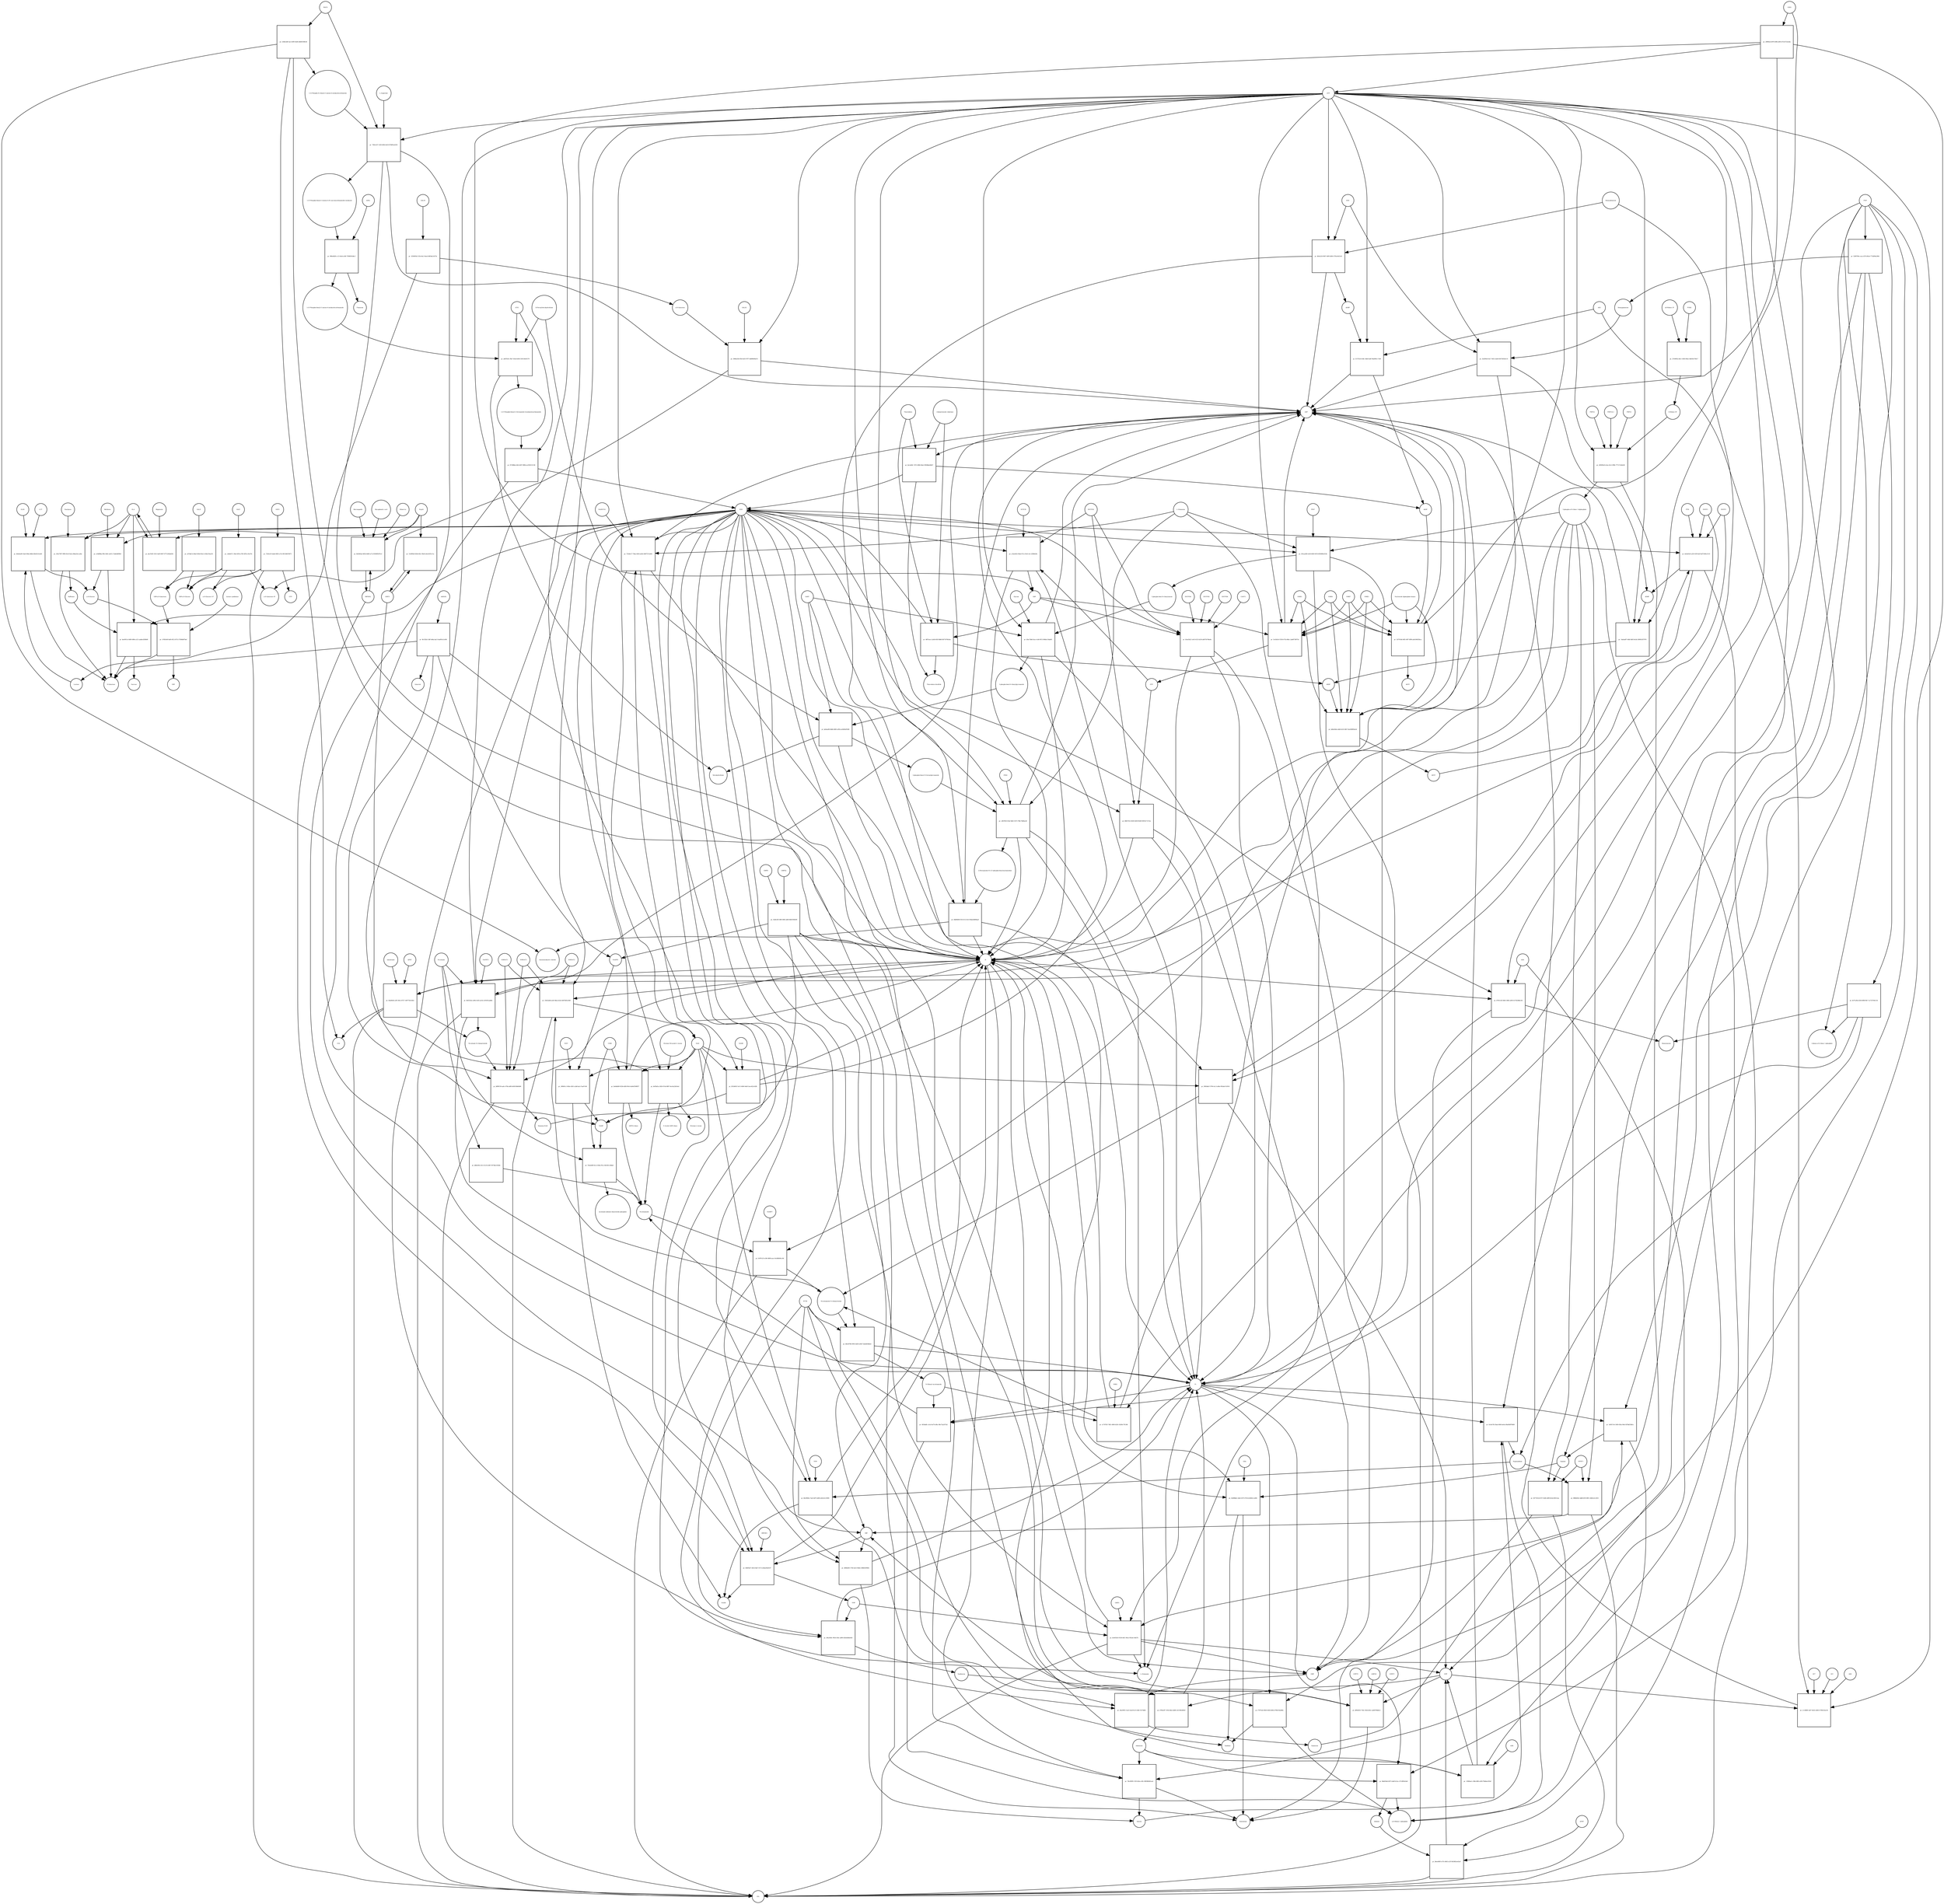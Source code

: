 strict digraph  {
"pr_3256093d-313b-44c3-9ae4-9df3de21d71b" [annotation="", bipartite=1, cls=process, fontsize=4, label="pr_3256093d-313b-44c3-9ae4-9df3de21d71b", shape=square];
"D-Galactose" [annotation="http_//identifiers.org/CHEBI_27667|http_//identifiers.org/pubchem.compound_439353|http_//identifiers.org/bigg.metabolite_gal_bD", bipartite=0, cls="simple chemical", fontsize=4, label="D-Galactose", shape=circle];
"⍺-D-Galactose" [annotation="http_//identifiers.org/CHEBI_28061|http_//identifiers.org/pubchem.compound_439357|http_//identifiers.org/bigg.metabolite_gal", bipartite=0, cls="simple chemical", fontsize=4, label="⍺-D-Galactose", shape=circle];
GALM [annotation="http_//identifiers.org/uniprot_Q96C23", bipartite=0, cls=macromolecule, fontsize=4, label=GALM, shape=circle];
"pr_5986a43b-0f3d-4ef3-97f7-4d6f8609af15" [annotation="", bipartite=1, cls=process, fontsize=4, label="pr_5986a43b-0f3d-4ef3-97f7-4d6f8609af15", shape=square];
"⍺-D-Galactose-1P" [annotation="http_//identifiers.org/CHEBI_17973|http_//identifiers.org/pubchem.compound_123912|http_//identifiers.org/bigg.metabolite_gal1p", bipartite=0, cls="simple chemical", fontsize=4, label="⍺-D-Galactose-1P", shape=circle];
GALK1 [annotation="http_//identifiers.org/uniprot_P51570", bipartite=0, cls=macromolecule, fontsize=4, label=GALK1, shape=circle];
ATP [annotation="http_//identifiers.org/CHEBI_15422|http_//identifiers.org/pubchem.compound_5957|http_//identifiers.org/bigg.metabolite_atp", bipartite=0, cls="simple chemical", fontsize=4, label=ATP, shape=circle];
ADP [annotation="http_//identifiers.org/CHEBI_16761|http_//identifiers.org/pubchem.compound_6022|http_//identifiers.org/bigg.metabolite_adp", bipartite=0, cls="simple chemical", fontsize=4, label=ADP, shape=circle];
"pr_cddeb57c-39a4-4f54-a769-2ff3cc45e7fe" [annotation="", bipartite=1, cls=process, fontsize=4, label="pr_cddeb57c-39a4-4f54-a769-2ff3cc45e7fe", shape=square];
"UDP-⍺-D-Galactose" [annotation="http_//identifiers.org/CHEBI_66914|http_//identifiers.org/pubchem.compound_18068|http_//identifiers.org/bigg.metabolite_udpgal", bipartite=0, cls="simple chemical", fontsize=4, label="UDP-⍺-D-Galactose", shape=circle];
GALT [annotation="http_//identifiers.org/uniprot_P07902", bipartite=0, cls=macromolecule, fontsize=4, label=GALT, shape=circle];
"UDP-⍺-D-Glucose" [annotation="http_//identifiers.org/CHEBI_46229|http_//identifiers.org/pubchem.compound_8629|http_//identifiers.org/bigg.metabolite_udpg", bipartite=0, cls="simple chemical", fontsize=4, label="UDP-⍺-D-Glucose", shape=circle];
"⍺-D-Glucose-1-P" [annotation="http_//identifiers.org/CHEBI_29042|http_//identifiers.org/pubchem.compound_439165|http_//identifiers.org/bigg.metabolite_g1p", bipartite=0, cls="simple chemical", fontsize=4, label="⍺-D-Glucose-1-P", shape=circle];
"pr_7243e21f-dabd-4903-a7e5-8f1438d7d073" [annotation="", bipartite=1, cls=process, fontsize=4, label="pr_7243e21f-dabd-4903-a7e5-8f1438d7d073", shape=square];
UGP2 [annotation="http_//identifiers.org/uniprot_Q16851", bipartite=0, cls=macromolecule, fontsize=4, label=UGP2, shape=circle];
PPi [annotation="http_//identifiers.org/CHEBI_18361|http_//identifiers.org/pubchem.compound_644102|http_//identifiers.org/bigg.metabolite_ppi", bipartite=0, cls="simple chemical", fontsize=4, label=PPi, shape=circle];
UTP [annotation="http_//identifiers.org/CHEBI_15713|http_//identifiers.org/pubchem.compound_6133|http_//identifiers.org/bigg.metabolite_utp", bipartite=0, cls="simple chemical", fontsize=4, label=UTP, shape=circle];
"pr_e47dda7a-86a0-492d-83e2-c63bcf16a235" [annotation="", bipartite=1, cls=process, fontsize=4, label="pr_e47dda7a-86a0-492d-83e2-c63bcf16a235", shape=square];
GALE [annotation="http_//identifiers.org/uniprot_Q14376", bipartite=0, cls=macromolecule, fontsize=4, label=GALE, shape=circle];
Lactose [annotation="http_//identifiers.org/CHEBI_17716|http_//identifiers.org/pubchem.compound_440995|http_//identifiers.org/bigg.metabolite_lcts", bipartite=0, cls="simple chemical", fontsize=4, label=Lactose, shape=circle];
"pr_40a8ea68-1ba6-49da-b6bb-d5b41fc0cdd1" [annotation="", bipartite=1, cls=process, fontsize=4, label="pr_40a8ea68-1ba6-49da-b6bb-d5b41fc0cdd1", shape=square];
GLB1 [annotation="http_//identifiers.org/uniprot_P16278", bipartite=0, cls=macromolecule, fontsize=4, label=GLB1, shape=circle];
LCT [annotation="http_//identifiers.org/uniprot_P09848", bipartite=0, cls=macromolecule, fontsize=4, label=LCT, shape=circle];
H2O [annotation="http_//identifiers.org/CHEBI_15377|http_//identifiers.org/pubchem.compound_962|http_//identifiers.org/bigg.metabolite_h2o", bipartite=0, cls="simple chemical", fontsize=4, label=H2O, shape=circle];
"⍺-D-Glucose" [annotation="http_//identifiers.org/CHEBI_28102|http_//identifiers.org/pubchem.compound_79025|http_//identifiers.org/bigg.metabolite_glc__D", bipartite=0, cls="simple chemical", fontsize=4, label="⍺-D-Glucose", shape=circle];
"pr_4fcf32b3-1bff-4d4a-bac5-0ad916c3cf48" [annotation="", bipartite=1, cls=process, fontsize=4, label="pr_4fcf32b3-1bff-4d4a-bac5-0ad916c3cf48", shape=square];
Galacitol [annotation="http_//identifiers.org/CHEBI_16813|http_//identifiers.org/pubchem.compound_11850|http_//identifiers.org/bigg.metabolite_galt", bipartite=0, cls="simple chemical", fontsize=4, label=Galacitol, shape=circle];
AKR1B1 [annotation="http_//identifiers.org/uniprot_P15121", bipartite=0, cls=macromolecule, fontsize=4, label=AKR1B1, shape=circle];
NADP [annotation="http_//identifiers.org/CHEBI_18009|http_//identifiers.org/pubchem.compound_5886|http_//identifiers.org/bigg.metabolite_nadp", bipartite=0, cls="simple chemical", fontsize=4, label=NADP, shape=circle];
NADPH [annotation="http_//identifiers.org/CHEBI_16474|http_//identifiers.org/pubchem.compound_5884|http_//identifiers.org/bigg.metabolite_nadph", bipartite=0, cls="simple chemical", fontsize=4, label=NADPH, shape=circle];
H [annotation="http_//identifiers.org/CHEBI_24636|http_//identifiers.org/pubchem.compound_1038|http_//identifiers.org/bigg.metabolite_h", bipartite=0, cls="simple chemical", fontsize=4, label=H, shape=circle];
Melibiose [annotation="http_//identifiers.org/CHEBI_28053|http_//identifiers.org/pubchem.compound_440658|http_//identifiers.org/bigg.metabolite_melib", bipartite=0, cls="simple chemical", fontsize=4, label=Melibiose, shape=circle];
"pr_e54df8ba-f9fe-40d1-ab10-c7abb3bf09b3" [annotation="", bipartite=1, cls=process, fontsize=4, label="pr_e54df8ba-f9fe-40d1-ab10-c7abb3bf09b3", shape=square];
GLA [annotation="http_//identifiers.org/uniprot_P06280", bipartite=0, cls=macromolecule, fontsize=4, label=GLA, shape=circle];
Raffinose [annotation="http_//identifiers.org/CHEBI_16634|http_//identifiers.org/pubchem.compound_439242|http_//identifiers.org/bigg.metabolite_raffin", bipartite=0, cls="simple chemical", fontsize=4, label=Raffinose, shape=circle];
"pr_bee9911e-0d00-489e-a121-aabbc62f6b08" [annotation="", bipartite=1, cls=process, fontsize=4, label="pr_bee9911e-0d00-489e-a121-aabbc62f6b08", shape=square];
Sucrose [annotation="http_//identifiers.org/CHEBI_17992|http_//identifiers.org/pubchem.compound_5988|http_//identifiers.org/bigg.metabolite_sucr", bipartite=0, cls="simple chemical", fontsize=4, label=Sucrose, shape=circle];
"pr_e74f5e08-9af8-4f12-b753-37384bf67bef" [annotation="", bipartite=1, cls=process, fontsize=4, label="pr_e74f5e08-9af8-4f12-b753-37384bf67bef", shape=square];
"lactose synthetase" [annotation="http_//identifiers.org/uniprot_P00709|http_//identifiers.org/uniprot_P15291", bipartite=0, cls=complex, fontsize=4, label="lactose synthetase", shape=circle];
UDP [annotation="http_//identifiers.org/CHEBI_17659|http_//identifiers.org/pubchem.compound_6031|http_//identifiers.org/bigg.metabolite_udp", bipartite=0, cls="simple chemical", fontsize=4, label=UDP, shape=circle];
Stachyose [annotation="http_//identifiers.org/CHEBI_17164|http_//identifiers.org/pubchem.compound_439531|http_//identifiers.org/bigg.metabolite_stys", bipartite=0, cls="simple chemical", fontsize=4, label=Stachyose, shape=circle];
"pr_345e7907-9f98-45c8-9a3a-0b6a24cca2be" [annotation="", bipartite=1, cls=process, fontsize=4, label="pr_345e7907-9f98-45c8-9a3a-0b6a24cca2be", shape=square];
NAD [annotation="http_//identifiers.org/CHEBI_15846|http_//identifiers.org/pubchem.compound_5892|http_//identifiers.org/bigg.metabolite_nad", bipartite=0, cls="simple chemical", fontsize=4, label=NAD, shape=circle];
"pr_851b061f-5e15-4404-9ed0-3ace422c42fb" [annotation="", bipartite=1, cls=process, fontsize=4, label="pr_851b061f-5e15-4404-9ed0-3ace422c42fb", shape=square];
NADK [annotation="http_//identifiers.org/uniprot_O95544", bipartite=0, cls=macromolecule, fontsize=4, label=NADK, shape=circle];
"pr_349b91c1-8b5a-4261-a2dd-ba1c7aa67c84" [annotation="", bipartite=1, cls=process, fontsize=4, label="pr_349b91c1-8b5a-4261-a2dd-ba1c7aa67c84", shape=square];
NADH [annotation="http_//identifiers.org/CHEBI_16908|http_//identifiers.org/pubchem.compound_439153|http_//identifiers.org/bigg.metabolite_nadh", bipartite=0, cls="simple chemical", fontsize=4, label=NADH, shape=circle];
NNT [annotation="http_//identifiers.org/uniprot_Q13423", bipartite=0, cls=macromolecule, fontsize=4, label=NNT, shape=circle];
"Deamino-NAD" [annotation="http_//identifiers.org/CHEBI_18304|http_//identifiers.org/pubchem.compound_135421870|http_//identifiers.org/bigg.metabolite_dnad", bipartite=0, cls="simple chemical", fontsize=4, label="Deamino-NAD", shape=circle];
"pr_7524dc17-7bba-4634-ad3d-266f727e2445" [annotation="", bipartite=1, cls=process, fontsize=4, label="pr_7524dc17-7bba-4634-ad3d-266f727e2445", shape=square];
NADSYN1 [annotation="urn_miriam_pubmed_12547821|http_//identifiers.org/uniprot_Q6IA69", bipartite=0, cls=macromolecule, fontsize=4, label=NADSYN1, shape=circle];
"L-Glutamine" [annotation="http_//identifiers.org/CHEBI_18050|http_//identifiers.org/pubchem.compound_5961|http_//identifiers.org/bigg.metabolite_gln__L", bipartite=0, cls="simple chemical", fontsize=4, label="L-Glutamine", shape=circle];
"L-Glutamate" [annotation="http_//identifiers.org/CHEBI_16015|http_//identifiers.org/pubchem.compound_33032|http_//identifiers.org/bigg.metabolite_glu__L", bipartite=0, cls="simple chemical", fontsize=4, label="L-Glutamate", shape=circle];
"Nicotinamide D-ribonucleotide" [annotation="http_//identifiers.org/CHEBI_16171|http_//identifiers.org/pubchem.compound_14180", bipartite=0, cls="simple chemical", fontsize=4, label="Nicotinamide D-ribonucleotide", shape=circle];
"pr_53b32a8d-a2e0-4bea-b22e-b447b45e344f" [annotation="", bipartite=1, cls=process, fontsize=4, label="pr_53b32a8d-a2e0-4bea-b22e-b447b45e344f", shape=square];
NMNAT2 [annotation="urn_miriam_pubmed_12359228|http_//identifiers.org/uniprot_Q9BZQ4", bipartite=0, cls=macromolecule, fontsize=4, label=NMNAT2, shape=circle];
NMNAT1 [annotation="urn_miriam_pubmed_12359228|http_//identifiers.org/uniprot_Q9HAN9", bipartite=0, cls=macromolecule, fontsize=4, label=NMNAT1, shape=circle];
NMNAT3 [annotation="urn_miriam_pubmed_17402747|http_//identifiers.org/uniprot_Q96T66", bipartite=0, cls=macromolecule, fontsize=4, label=NMNAT3, shape=circle];
"pr_9585ddcf-5794-4cc3-a9de-093a6e7e5916" [annotation="", bipartite=1, cls=process, fontsize=4, label="pr_9585ddcf-5794-4cc3-a9de-093a6e7e5916", shape=square];
ENPP1 [annotation="http_//identifiers.org/uniprot_P22413", bipartite=0, cls=macromolecule, fontsize=4, label=ENPP1, shape=circle];
ENPP3 [annotation="http_//identifiers.org/uniprot_O14638", bipartite=0, cls=macromolecule, fontsize=4, label=ENPP3, shape=circle];
AMP [annotation="http_//identifiers.org/CHEBI_16027|http_//identifiers.org/pubchem.compound_6083|http_//identifiers.org/bigg.metabolite_amp", bipartite=0, cls="simple chemical", fontsize=4, label=AMP, shape=circle];
"N-Ribosyl-nicotinamide" [annotation="http_//identifiers.org/CHEBI_15927|http_//identifiers.org/pubchem.compound_439924|http_//identifiers.org/bigg.metabolite_rnam", bipartite=0, cls="simple chemical", fontsize=4, label="N-Ribosyl-nicotinamide", shape=circle];
"pr_e174781f-7d61-4060-b526-16260c791366" [annotation="", bipartite=1, cls=process, fontsize=4, label="pr_e174781f-7d61-4060-b526-16260c791366", shape=square];
NRK1 [annotation="http_//identifiers.org/uniprot_Q9NWW6", bipartite=0, cls=macromolecule, fontsize=4, label=NRK1, shape=circle];
"pr_68e30786-9993-4d29-a568-7edeb834bfa4" [annotation="", bipartite=1, cls=process, fontsize=4, label="pr_68e30786-9993-4d29-a568-7edeb834bfa4", shape=square];
NT5E [annotation="urn_miriam_pubmed_2848759|http_//identifiers.org/uniprot_P21589", bipartite=0, cls=macromolecule, fontsize=4, label=NT5E, shape=circle];
Pi [annotation="http_//identifiers.org/CHEBI_18367|http_//identifiers.org/pubchem.compound_1061|http_//identifiers.org/bigg.metabolite_pi", bipartite=0, cls="simple chemical", fontsize=4, label=Pi, shape=circle];
Nicotinate [annotation="http_//identifiers.org/CHEBI_32544|http_//identifiers.org/pubchem.compound_937|http_//identifiers.org/bigg.metabolite_nicnt", bipartite=0, cls="simple chemical", fontsize=4, label=Nicotinate, shape=circle];
"pr_7b2eebf8-0cce-436a-87ac-4b1441c36ded" [annotation="", bipartite=1, cls=process, fontsize=4, label="pr_7b2eebf8-0cce-436a-87ac-4b1441c36ded", shape=square];
Nicotinamide [annotation="http_//identifiers.org/CHEBI_17154|http_//identifiers.org/pubchem.compound_936|http_//identifiers.org/bigg.metabolite_ncam", bipartite=0, cls="simple chemical", fontsize=4, label=Nicotinamide, shape=circle];
CD38 [annotation="urn_miriam_pubmed_16690024|http_//identifiers.org/uniprot_P28907", bipartite=0, cls=macromolecule, fontsize=4, label=CD38, shape=circle];
"nicotinate-adenine dinucleotide phosphate" [annotation="http_//identifiers.org/CHEBI_75967|http_//identifiers.org/pubchem.compound_71768143", bipartite=0, cls="simple chemical", fontsize=4, label="nicotinate-adenine dinucleotide phosphate", shape=circle];
"pr_fc897e25-e246-4868-aace-8cdb0b06cc8d" [annotation="", bipartite=1, cls=process, fontsize=4, label="pr_fc897e25-e246-4868-aace-8cdb0b06cc8d", shape=square];
NAMPT [annotation="http_//identifiers.org/uniprot_P43490", bipartite=0, cls=macromolecule, fontsize=4, label=NAMPT, shape=circle];
"5-phospho-⍺-D-ribose 1-diphosphate" [annotation="http_//identifiers.org/CHEBI_17111|http_//identifiers.org/pubchem.compound_7339|http_//identifiers.org/bigg.metabolite_prpp", bipartite=0, cls="simple chemical", fontsize=4, label="5-phospho-⍺-D-ribose 1-diphosphate", shape=circle];
"pr_401bbdfc-e3cd-4e79-a9bc-86e73a2d71b2" [annotation="", bipartite=1, cls=process, fontsize=4, label="pr_401bbdfc-e3cd-4e79-a9bc-86e73a2d71b2", shape=square];
PNP [annotation="http_//identifiers.org/uniprot_P00491", bipartite=0, cls=macromolecule, fontsize=4, label=PNP, shape=circle];
"⍺-D-Ribose 1-phosphate" [annotation="http_//identifiers.org/CHEBI_16300|http_//identifiers.org/pubchem.compound_439236|http_//identifiers.org/bigg.metabolite_r1p", bipartite=0, cls="simple chemical", fontsize=4, label="⍺-D-Ribose 1-phosphate", shape=circle];
"pr_6ef5bd1a-2626-47eb-8807-4ec6a22b10ed" [annotation="", bipartite=1, cls=process, fontsize=4, label="pr_6ef5bd1a-2626-47eb-8807-4ec6a22b10ed", shape=square];
SIRT5 [annotation="urn_miriam_pubmed_17694089|http_//identifiers.org/uniprot_Q9NXA8", bipartite=0, cls=macromolecule, fontsize=4, label=SIRT5, shape=circle];
"Histone N6-acetyl-L-lysine" [annotation="http_//identifiers.org/pubchem.substance_5094", bipartite=0, cls="simple chemical", fontsize=4, label="Histone N6-acetyl-L-lysine", shape=circle];
"O-Acetyl-ADP-ribose" [annotation="http_//identifiers.org/CHEBI_76279|http_//identifiers.org/pubchem.compound_72193709", bipartite=0, cls="simple chemical", fontsize=4, label="O-Acetyl-ADP-ribose", shape=circle];
"Histone-L-lysine" [annotation="http_//identifiers.org/CHEBI_5738|http_//identifiers.org/pubchem.substance_5447|http_//identifiers.org/pubchem.substance_223439948", bipartite=0, cls="simple chemical", fontsize=4, label="Histone-L-lysine", shape=circle];
"pr_9a0ddd49-923b-4d36-99c4-da9ef3508f37" [annotation="", bipartite=1, cls=process, fontsize=4, label="pr_9a0ddd49-923b-4d36-99c4-da9ef3508f37", shape=square];
"ADP-D-ribose" [annotation="http_//identifiers.org/CHEBI_16960|http_//identifiers.org/pubchem.compound_33576", bipartite=0, cls="simple chemical", fontsize=4, label="ADP-D-ribose", shape=circle];
"Nicotinate D-ribonucleotide" [annotation="http_//identifiers.org/CHEBI_15763|http_//identifiers.org/pubchem.compound_121992|http_//identifiers.org/bigg.metabolite_nicrnt", bipartite=0, cls="simple chemical", fontsize=4, label="Nicotinate D-ribonucleotide", shape=circle];
"pr_bf89f159-aa0c-478a-bdf4-b45010b60d06" [annotation="", bipartite=1, cls=process, fontsize=4, label="pr_bf89f159-aa0c-478a-bdf4-b45010b60d06", shape=square];
Quinolinate [annotation="http_//identifiers.org/CHEBI_16675|http_//identifiers.org/pubchem.compound_1066|http_//identifiers.org/bigg.metabolite_quln", bipartite=0, cls="simple chemical", fontsize=4, label=Quinolinate, shape=circle];
"pr_f4ad9e9e-a5f5-49c2-8727-1087729c43b3" [annotation="", bipartite=1, cls=process, fontsize=4, label="pr_f4ad9e9e-a5f5-49c2-8727-1087729c43b3", shape=square];
QPRT [annotation="http_//identifiers.org/uniprot_Q15274", bipartite=0, cls=macromolecule, fontsize=4, label=QPRT, shape=circle];
CO2 [annotation="http_//identifiers.org/CHEBI_16526|http_//identifiers.org/pubchem.compound_280|http_//identifiers.org/bigg.metabolite_co2", bipartite=0, cls="simple chemical", fontsize=4, label=CO2, shape=circle];
"pr_9b3553ee-a09e-4c82-ae1b-ce91851aa8be" [annotation="", bipartite=1, cls=process, fontsize=4, label="pr_9b3553ee-a09e-4c82-ae1b-ce91851aa8be", shape=square];
NAPRT1 [annotation="http_//identifiers.org/uniprot_Q6XQN6", bipartite=0, cls=macromolecule, fontsize=4, label=NAPRT1, shape=circle];
"pr_dd6e581e-d1c2-4c16-a9b7-f473bec032bb" [annotation="", bipartite=1, cls=process, fontsize=4, label="pr_dd6e581e-d1c2-4c16-a9b7-f473bec032bb", shape=square];
"⍺D-Ribose 1P" [annotation="http_//identifiers.org/CHEBI_16300|http_//identifiers.org/pubchem.compound_439236|http_//identifiers.org/bigg.metabolite_r1p", bipartite=0, cls="simple chemical", fontsize=4, label="⍺D-Ribose 1P", shape=circle];
"pr_27e9695a-b8c1-4650-89ae-48ef0c6740c7" [annotation="", bipartite=1, cls=process, fontsize=4, label="pr_27e9695a-b8c1-4650-89ae-48ef0c6740c7", shape=square];
"D-Ribose 5P" [annotation="http_//identifiers.org/CHEBI_78679|http_//identifiers.org/pubchem.compound_439167", bipartite=0, cls="simple chemical", fontsize=4, label="D-Ribose 5P", shape=circle];
PGM2 [annotation="http_//identifiers.org/uniprot_Q96G03", bipartite=0, cls=macromolecule, fontsize=4, label=PGM2, shape=circle];
"pr_285995e9-e2ea-42c2-9f9b-777117e0dc68" [annotation="", bipartite=1, cls=process, fontsize=4, label="pr_285995e9-e2ea-42c2-9f9b-777117e0dc68", shape=square];
PRPS1 [annotation="http_//identifiers.org/uniprot_P60891", bipartite=0, cls=macromolecule, fontsize=4, label=PRPS1, shape=circle];
PRPS2 [annotation="http_//identifiers.org/uniprot_P11908", bipartite=0, cls=macromolecule, fontsize=4, label=PRPS2, shape=circle];
PRPS1L1 [annotation="http_//identifiers.org/uniprot_P21108", bipartite=0, cls=macromolecule, fontsize=4, label=PRPS1L1, shape=circle];
"pr_591aa288-4c48-4049-947d-6f50089e353b" [annotation="", bipartite=1, cls=process, fontsize=4, label="pr_591aa288-4c48-4049-947d-6f50089e353b", shape=square];
"5-phospho-beta-D-ribosylamine" [annotation="http_//identifiers.org/CHEBI_37737|http_//identifiers.org/pubchem.compound_439905|http_//identifiers.org/bigg.metabolite_pram", bipartite=0, cls="simple chemical", fontsize=4, label="5-phospho-beta-D-ribosylamine", shape=circle];
PPAT [annotation="http_//identifiers.org/uniprot_Q06203", bipartite=0, cls=macromolecule, fontsize=4, label=PPAT, shape=circle];
"pr_d5ec7bb6-b1ac-4cb0-9f13-f46be118ab05" [annotation="", bipartite=1, cls=process, fontsize=4, label="pr_d5ec7bb6-b1ac-4cb0-9f13-f46be118ab05", shape=square];
"5-phospho-beta-D-ribosylglycinamide" [annotation="http_//identifiers.org/CHEBI_143788|http_//identifiers.org/pubchem.compound_129630972|http_//identifiers.org/bigg.metabolite_gar", bipartite=0, cls="simple chemical", fontsize=4, label="5-phospho-beta-D-ribosylglycinamide", shape=circle];
GART [annotation="http_//identifiers.org/uniprot_P22102", bipartite=0, cls=macromolecule, fontsize=4, label=GART, shape=circle];
Glycine [annotation="http_//identifiers.org/CHEBI_15428|http_//identifiers.org/pubchem.compound_750|http_//identifiers.org/bigg.metabolite_gly", bipartite=0, cls="simple chemical", fontsize=4, label=Glycine, shape=circle];
"pr_be8aadf4-8dd4-4865-af04-ae2b00ef9308" [annotation="", bipartite=1, cls=process, fontsize=4, label="pr_be8aadf4-8dd4-4865-af04-ae2b00ef9308", shape=square];
"5-phosphoribosyl-N-formylglycinamide" [annotation="http_//identifiers.org/pubchem.compound_129652037|http_//identifiers.org/bigg.metabolite_fgam", bipartite=0, cls="simple chemical", fontsize=4, label="5-phosphoribosyl-N-formylglycinamide", shape=circle];
"10-Formyltetrahydrofolate" [annotation="http_//identifiers.org/CHEBI_15637|http_//identifiers.org/pubchem.compound_135450591|http_//identifiers.org/bigg.metabolite_10fthf", bipartite=0, cls="simple chemical", fontsize=4, label="10-Formyltetrahydrofolate", shape=circle];
Tetrahydrofolate [annotation="http_//identifiers.org/CHEBI_67016|http_//identifiers.org/pubchem.compound_135444742|http_//identifiers.org/bigg.metabolite_thf", bipartite=0, cls="simple chemical", fontsize=4, label=Tetrahydrofolate, shape=circle];
"pr_c8b70f23-65af-4b61-9273-786c74d9acd4" [annotation="", bipartite=1, cls=process, fontsize=4, label="pr_c8b70f23-65af-4b61-9273-786c74d9acd4", shape=square];
"2-(Formamido)-N1-(5'-phosphoribosyl)acetamidine" [annotation="http_//identifiers.org/pubchem.compound_5462266|http_//identifiers.org/bigg.metabolite_fpram", bipartite=0, cls="simple chemical", fontsize=4, label="2-(Formamido)-N1-(5'-phosphoribosyl)acetamidine", shape=circle];
PFAS [annotation="http_//identifiers.org/uniprot_O15067", bipartite=0, cls=macromolecule, fontsize=4, label=PFAS, shape=circle];
"pr_84df6408-f316-4112-8c1f-8bee0d696aef" [annotation="", bipartite=1, cls=process, fontsize=4, label="pr_84df6408-f316-4112-8c1f-8bee0d696aef", shape=square];
"Aminoimidazole ribotide" [annotation="http_//identifiers.org/CHEBI_138560|http_//identifiers.org/pubchem.compound_161500|http_//identifiers.org/bigg.metabolite_airs", bipartite=0, cls="simple chemical", fontsize=4, label="Aminoimidazole ribotide", shape=circle];
"pr_5346cb48-5ac4-4ff0-9a06-d446f109fe56" [annotation="", bipartite=1, cls=process, fontsize=4, label="pr_5346cb48-5ac4-4ff0-9a06-d446f109fe56", shape=square];
"1-(5-Phospho-D-ribosyl)-5-amino-4-imidazolecarboxylate" [annotation="http_//identifiers.org/CHEBI_28413|http_//identifiers.org/pubchem.compound_165388|http_//identifiers.org/bigg.metabolite_5aizc", bipartite=0, cls="simple chemical", fontsize=4, label="1-(5-Phospho-D-ribosyl)-5-amino-4-imidazolecarboxylate", shape=circle];
PAICS [annotation="http_//identifiers.org/uniprot_P22234", bipartite=0, cls=macromolecule, fontsize=4, label=PAICS, shape=circle];
"pr_7392e147-1430-4854-b419-874891af25f1" [annotation="", bipartite=1, cls=process, fontsize=4, label="pr_7392e147-1430-4854-b419-874891af25f1", shape=square];
"1-(5'-Phosphoribosyl)-5-amino-4-(N-succinocarboxamide)-imidazole" [annotation="http_//identifiers.org/CHEBI_18319|http_//identifiers.org/pubchem.compound_160666", bipartite=0, cls="simple chemical", fontsize=4, label="1-(5'-Phosphoribosyl)-5-amino-4-(N-succinocarboxamide)-imidazole", shape=circle];
"L-Aspartate" [annotation="http_//identifiers.org/CHEBI_17053|http_//identifiers.org/pubchem.compound_5960|http_//identifiers.org/bigg.metabolite_asp__L", bipartite=0, cls="simple chemical", fontsize=4, label="L-Aspartate", shape=circle];
"pr_896e8d28-cc13-44cb-a56f-75f08591dbc3" [annotation="", bipartite=1, cls=process, fontsize=4, label="pr_896e8d28-cc13-44cb-a56f-75f08591dbc3", shape=square];
"1-(5'-Phosphoribosyl)-5-amino-4-imidazolecarboxamide" [annotation="http_//identifiers.org/CHEBI_18406|http_//identifiers.org/pubchem.compound_65110|http_//identifiers.org/bigg.metabolite_aicar", bipartite=0, cls="simple chemical", fontsize=4, label="1-(5'-Phosphoribosyl)-5-amino-4-imidazolecarboxamide", shape=circle];
ADSL [annotation="http_//identifiers.org/uniprot_P30566", bipartite=0, cls=macromolecule, fontsize=4, label=ADSL, shape=circle];
Fumarate [annotation="http_//identifiers.org/CHEBI_29806|http_//identifiers.org/pubchem.compound_5460307|http_//identifiers.org/bigg.metabolite_fum", bipartite=0, cls="simple chemical", fontsize=4, label=Fumarate, shape=circle];
"pr_a8d7b35c-f8a7-45ed-b504-530118e81579" [annotation="", bipartite=1, cls=process, fontsize=4, label="pr_a8d7b35c-f8a7-45ed-b504-530118e81579", shape=square];
"1-(5'-Phosphoribosyl)-5-formamido-4-imidazolecarboxamide" [annotation="http_//identifiers.org/CHEBI_18381|http_//identifiers.org/pubchem.compound_166760|http_//identifiers.org/bigg.metabolite_fprica", bipartite=0, cls="simple chemical", fontsize=4, label="1-(5'-Phosphoribosyl)-5-formamido-4-imidazolecarboxamide", shape=circle];
ATIC [annotation="http_//identifiers.org/uniprot_P31939", bipartite=0, cls=macromolecule, fontsize=4, label=ATIC, shape=circle];
"pr_f57498ba-fafb-4287-999b-ea1950131158" [annotation="", bipartite=1, cls=process, fontsize=4, label="pr_f57498ba-fafb-4287-999b-ea1950131158", shape=square];
IMP [annotation="http_//identifiers.org/CHEBI_17202|http_//identifiers.org/pubchem.compound_135398640|http_//identifiers.org/bigg.metabolite_imp", bipartite=0, cls="simple chemical", fontsize=4, label=IMP, shape=circle];
"pr_9b4f5b27-d41d-4be7-b713-eb4ae0fa8147" [annotation="", bipartite=1, cls=process, fontsize=4, label="pr_9b4f5b27-d41d-4be7-b713-eb4ae0fa8147", shape=square];
XMP [annotation="http_//identifiers.org/CHEBI_15652|http_//identifiers.org/pubchem.compound_73323|http_//identifiers.org/bigg.metabolite_xmp", bipartite=0, cls="simple chemical", fontsize=4, label=XMP, shape=circle];
IMPDH1 [annotation="http_//identifiers.org/uniprot_P20839", bipartite=0, cls=macromolecule, fontsize=4, label=IMPDH1, shape=circle];
IMPDH2 [annotation="http_//identifiers.org/uniprot_P12268", bipartite=0, cls=macromolecule, fontsize=4, label=IMPDH2, shape=circle];
"pr_8cb93243-9138-4451-9b1a-955afc10d27b" [annotation="", bipartite=1, cls=process, fontsize=4, label="pr_8cb93243-9138-4451-9b1a-955afc10d27b", shape=square];
GMP [annotation="http_//identifiers.org/CHEBI_17345|http_//identifiers.org/pubchem.compound_135398631|http_//identifiers.org/bigg.metabolite_gmp", bipartite=0, cls="simple chemical", fontsize=4, label=GMP, shape=circle];
GMPS [annotation="urn_miriam_pubmed_8089153|http_//identifiers.org/uniprot_P49915", bipartite=0, cls=macromolecule, fontsize=4, label=GMPS, shape=circle];
"pr_29ff6fa4-d978-49fb-a893-d7232723a5da" [annotation="", bipartite=1, cls=process, fontsize=4, label="pr_29ff6fa4-d978-49fb-a893-d7232723a5da", shape=square];
GDP [annotation="http_//identifiers.org/CHEBI_17552|http_//identifiers.org/pubchem.compound_135398619|http_//identifiers.org/bigg.metabolite_gdp", bipartite=0, cls="simple chemical", fontsize=4, label=GDP, shape=circle];
GUK1 [annotation="urn_miriam_pubmed_8663313|http_//identifiers.org/uniprot_Q16774", bipartite=0, cls=macromolecule, fontsize=4, label=GUK1, shape=circle];
"pr_5c43d3c0-5558-471b-86dc-2ab6f73f875d" [annotation="", bipartite=1, cls=process, fontsize=4, label="pr_5c43d3c0-5558-471b-86dc-2ab6f73f875d", shape=square];
GTP [annotation="http_//identifiers.org/CHEBI_15996|http_//identifiers.org/pubchem.compound_35398633|http_//identifiers.org/bigg.metabolite_gtp", bipartite=0, cls="simple chemical", fontsize=4, label=GTP, shape=circle];
NME3 [annotation="http_//identifiers.org/uniprot_Q13232", bipartite=0, cls=macromolecule, fontsize=4, label=NME3, shape=circle];
"Nucleoside diphosphate kinase" [annotation="http_//identifiers.org/uniprot_P15531|http_//identifiers.org/uniprot_P22392", bipartite=0, cls=complex, fontsize=4, label="Nucleoside diphosphate kinase", shape=circle];
NME5 [annotation="http_//identifiers.org/uniprot_P56597", bipartite=0, cls=macromolecule, fontsize=4, label=NME5, shape=circle];
NME6 [annotation="http_//identifiers.org/uniprot_O75414", bipartite=0, cls=macromolecule, fontsize=4, label=NME6, shape=circle];
NME7 [annotation="http_//identifiers.org/uniprot_Q9Y5B8", bipartite=0, cls=macromolecule, fontsize=4, label=NME7, shape=circle];
"pr_48f7eece-2a0b-403f-8b86-fbf71970b1be" [annotation="", bipartite=1, cls=process, fontsize=4, label="pr_48f7eece-2a0b-403f-8b86-fbf71970b1be", shape=square];
dGDP [annotation="http_//identifiers.org/CHEBI_28862|http_//identifiers.org/pubchem.compound_135398595|http_//identifiers.org/bigg.metabolite_dgdp", bipartite=0, cls="simple chemical", fontsize=4, label=dGDP, shape=circle];
"ribonucleoside reductase" [annotation="http_//identifiers.org/uniprot_P23921|http_//identifiers.org/uniprot_P31350|http_//identifiers.org/uniprot_Q7LG56", bipartite=0, cls=complex, fontsize=4, label="ribonucleoside reductase", shape=circle];
Thioredoxin [annotation="http_//identifiers.org/CHEBI_15033|http_//identifiers.org/pubchem.substance_223441017|http_//identifiers.org/pubchem.substance_3635", bipartite=0, cls="simple chemical", fontsize=4, label=Thioredoxin, shape=circle];
"Thioredoxin disulfide" [annotation="http_//identifiers.org/CHEBI_18191|http_//identifiers.org/pubchem.substance_11533266|http_//identifiers.org/pubchem.substance_3636", bipartite=0, cls="simple chemical", fontsize=4, label="Thioredoxin disulfide", shape=circle];
"pr_bd4a56de-ab4d-4c81-8b57-6ee949f04a5d" [annotation="", bipartite=1, cls=process, fontsize=4, label="pr_bd4a56de-ab4d-4c81-8b57-6ee949f04a5d", shape=square];
dGTP [annotation="http_//identifiers.org/CHEBI_16497|http_//identifiers.org/pubchem.compound_135398599|http_//identifiers.org/bigg.metabolite_dgtp", bipartite=0, cls="simple chemical", fontsize=4, label=dGTP, shape=circle];
dGMP [annotation="http_//identifiers.org/CHEBI_16192|http_//identifiers.org/pubchem.compound_135398597|http_//identifiers.org/bigg.metabolite_dgmp", bipartite=0, cls="simple chemical", fontsize=4, label=dGMP, shape=circle];
"pr_14a6ad07-44bf-4b93-8e5d-369f41657976" [annotation="", bipartite=1, cls=process, fontsize=4, label="pr_14a6ad07-44bf-4b93-8e5d-369f41657976", shape=square];
Deoxyguanosine [annotation="http_//identifiers.org/CHEBI_17172|http_//identifiers.org/pubchem.compound_135398592|http_//identifiers.org/bigg.metabolite_dgsn", bipartite=0, cls="simple chemical", fontsize=4, label=Deoxyguanosine, shape=circle];
"pr_25af00e6-62c7-403c-ba0d-920728526c10" [annotation="", bipartite=1, cls=process, fontsize=4, label="pr_25af00e6-62c7-403c-ba0d-920728526c10", shape=square];
DCK [annotation="http_//identifiers.org/uniprot_P27707", bipartite=0, cls=macromolecule, fontsize=4, label=DCK, shape=circle];
"pr_5289799e-caca-457d-80cd-771bf99e2964" [annotation="", bipartite=1, cls=process, fontsize=4, label="pr_5289799e-caca-457d-80cd-771bf99e2964", shape=square];
Guanine [annotation="http_//identifiers.org/CHEBI_16235|http_//identifiers.org/pubchem.compound_135398634|http_//identifiers.org/bigg.metabolite_gua", bipartite=0, cls="simple chemical", fontsize=4, label=Guanine, shape=circle];
"2-deoxy-⍺-D-ribose 1-phosphate" [annotation="http_//identifiers.org/CHEBI_28542|http_//identifiers.org/pubchem.compound_439287|http_//identifiers.org/bigg.metabolite_2dr1p", bipartite=0, cls="simple chemical", fontsize=4, label="2-deoxy-⍺-D-ribose 1-phosphate", shape=circle];
"pr_4e0a03e9-a32f-41f0-8a5f-bd71004c5110" [annotation="", bipartite=1, cls=process, fontsize=4, label="pr_4e0a03e9-a32f-41f0-8a5f-bd71004c5110", shape=square];
ITPA [annotation="http_//identifiers.org/uniprot_Q9BY32", bipartite=0, cls=macromolecule, fontsize=4, label=ITPA, shape=circle];
"pr_5677431d-b757-45df-a699-8cb2c96512aa" [annotation="", bipartite=1, cls=process, fontsize=4, label="pr_5677431d-b757-45df-a699-8cb2c96512aa", shape=square];
HPRT1 [annotation="http_//identifiers.org/uniprot_P00492", bipartite=0, cls=macromolecule, fontsize=4, label=HPRT1, shape=circle];
Guanosine [annotation="http_//identifiers.org/CHEBI_16750|http_//identifiers.org/pubchem.compound_135398635|http_//identifiers.org/bigg.metabolite_gsn", bipartite=0, cls="simple chemical", fontsize=4, label=Guanosine, shape=circle];
"pr_3e9017e4-1669-454a-90ef-fd7bbf35dfcc" [annotation="", bipartite=1, cls=process, fontsize=4, label="pr_3e9017e4-1669-454a-90ef-fd7bbf35dfcc", shape=square];
"pr_36a39951-5a22-4ca8-9cc9-246c7e574d62" [annotation="", bipartite=1, cls=process, fontsize=4, label="pr_36a39951-5a22-4ca8-9cc9-246c7e574d62", shape=square];
"pr_e1ba5d52-09ad-47ce-81d1-dcc12f0b620e" [annotation="", bipartite=1, cls=process, fontsize=4, label="pr_e1ba5d52-09ad-47ce-81d1-dcc12f0b620e", shape=square];
ENTPD2 [annotation="http_//identifiers.org/uniprot_Q9Y5L3", bipartite=0, cls=macromolecule, fontsize=4, label=ENTPD2, shape=circle];
NTPCR [annotation="http_//identifiers.org/uniprot_Q9BSD7", bipartite=0, cls=macromolecule, fontsize=4, label=NTPCR, shape=circle];
"pr_86657412-6029-4459-85d9-93919c7127ae" [annotation="", bipartite=1, cls=process, fontsize=4, label="pr_86657412-6029-4459-85d9-93919c7127ae", shape=square];
"pr_b5ee5b22-1e03-4125-b218-a8d754746e8e" [annotation="", bipartite=1, cls=process, fontsize=4, label="pr_b5ee5b22-1e03-4125-b218-a8d754746e8e", shape=square];
ENTPD4 [annotation="http_//identifiers.org/uniprot_Q9Y227", bipartite=0, cls=macromolecule, fontsize=4, label=ENTPD4, shape=circle];
ENTPD5 [annotation="http_//identifiers.org/uniprot_O75356", bipartite=0, cls=macromolecule, fontsize=4, label=ENTPD5, shape=circle];
ENTPD6 [annotation="http_//identifiers.org/uniprot_O75354", bipartite=0, cls=macromolecule, fontsize=4, label=ENTPD6, shape=circle];
CANT1 [annotation="http_//identifiers.org/uniprot_Q8WVQ1", bipartite=0, cls=macromolecule, fontsize=4, label=CANT1, shape=circle];
"pr_16e8c4f3-4f6f-4965-a84f-fdb5f1f663f0" [annotation="", bipartite=1, cls=process, fontsize=4, label="pr_16e8c4f3-4f6f-4965-a84f-fdb5f1f663f0", shape=square];
GMPR [annotation="http_//identifiers.org/uniprot_P36959", bipartite=0, cls=macromolecule, fontsize=4, label=GMPR, shape=circle];
GMPR2 [annotation="http_//identifiers.org/uniprot_Q9P2T1", bipartite=0, cls=macromolecule, fontsize=4, label=GMPR2, shape=circle];
Ammonium [annotation="http_//identifiers.org/CHEBI_28938|http_//identifiers.org/pubchem.compound_223|http_//identifiers.org/bigg.metabolite_nh4", bipartite=0, cls="simple chemical", fontsize=4, label=Ammonium, shape=circle];
"pr_bf962833-73dc-41b4-b02c-aa4f470bb4c2" [annotation="", bipartite=1, cls=process, fontsize=4, label="pr_bf962833-73dc-41b4-b02c-aa4f470bb4c2", shape=square];
AMDP2 [annotation="http_//identifiers.org/uniprot_Q01433", bipartite=0, cls=macromolecule, fontsize=4, label=AMDP2, shape=circle];
AMPD1 [annotation="http_//identifiers.org/uniprot_P23109", bipartite=0, cls=macromolecule, fontsize=4, label=AMPD1, shape=circle];
AMPD3 [annotation="http_//identifiers.org/uniprot_Q01432", bipartite=0, cls=macromolecule, fontsize=4, label=AMPD3, shape=circle];
"pr_49a2458c-9924-434c-ad90-420a64d4e0d3" [annotation="", bipartite=1, cls=process, fontsize=4, label="pr_49a2458c-9924-434c-ad90-420a64d4e0d3", shape=square];
Xanthosine [annotation="http_//identifiers.org/CHEBI_18107|http_//identifiers.org/pubchem.compound_64959|http_//identifiers.org/bigg.metabolite_xtsn", bipartite=0, cls="simple chemical", fontsize=4, label=Xanthosine, shape=circle];
"pr_f73f7a42-89e9-4450-b90e-d79b519a489a" [annotation="", bipartite=1, cls=process, fontsize=4, label="pr_f73f7a42-89e9-4450-b90e-d79b519a489a", shape=square];
Xanthine [annotation="http_//identifiers.org/CHEBI_15318|http_//identifiers.org/pubchem.compound_1188|http_//identifiers.org/bigg.metabolite_xan", bipartite=0, cls="simple chemical", fontsize=4, label=Xanthine, shape=circle];
"pr_46fb6ef8-1746-4a53-94dd-c088d53f960c" [annotation="", bipartite=1, cls=process, fontsize=4, label="pr_46fb6ef8-1746-4a53-94dd-c088d53f960c", shape=square];
Inosine [annotation="http_//identifiers.org/CHEBI_17596|http_//identifiers.org/pubchem.compound_35398641|http_//identifiers.org/bigg.metabolite_ins", bipartite=0, cls="simple chemical", fontsize=4, label=Inosine, shape=circle];
"pr_b3c6e7fd-3bad-4664-be0a-d9a69d978469" [annotation="", bipartite=1, cls=process, fontsize=4, label="pr_b3c6e7fd-3bad-4664-be0a-d9a69d978469", shape=square];
Hypoxanthine [annotation="http_//identifiers.org/CHEBI_17368|http_//identifiers.org/pubchem.compound_135398638|http_//identifiers.org/bigg.metabolite_hxan", bipartite=0, cls="simple chemical", fontsize=4, label=Hypoxanthine, shape=circle];
"pr_0bc8940a-7ae4-4d7f-a660-a0e5e3c35981" [annotation="", bipartite=1, cls=process, fontsize=4, label="pr_0bc8940a-7ae4-4d7f-a660-a0e5e3c35981", shape=square];
XDH [annotation="http_//identifiers.org/uniprot_P47989", bipartite=0, cls=macromolecule, fontsize=4, label=XDH, shape=circle];
"pr_02d98bdc-ebd2-4575-9726-dc0bf2cced94" [annotation="", bipartite=1, cls=process, fontsize=4, label="pr_02d98bdc-ebd2-4575-9726-dc0bf2cced94", shape=square];
GDA [annotation="http_//identifiers.org/uniprot_Q9Y2T3", bipartite=0, cls=macromolecule, fontsize=4, label=GDA, shape=circle];
"pr_988b458c-bdd8-4f19-8f01-2b83a12c3811" [annotation="", bipartite=1, cls=process, fontsize=4, label="pr_988b458c-bdd8-4f19-8f01-2b83a12c3811", shape=square];
Adenosine [annotation="http_//identifiers.org/CHEBI_16335|http_//identifiers.org/pubchem.compound_60961|http_//identifiers.org/bigg.metabolite_adn", bipartite=0, cls="simple chemical", fontsize=4, label=Adenosine, shape=circle];
"pr_78cd5995-155f-442a-a39c-089386461ea4" [annotation="", bipartite=1, cls=process, fontsize=4, label="pr_78cd5995-155f-442a-a39c-089386461ea4", shape=square];
ADA [annotation="http_//identifiers.org/uniprot_P00813", bipartite=0, cls=macromolecule, fontsize=4, label=ADA, shape=circle];
"pr_129b9aa1-c9bb-48f4-a2f6-f7bb8ae183ef" [annotation="", bipartite=1, cls=process, fontsize=4, label="pr_129b9aa1-c9bb-48f4-a2f6-f7bb8ae183ef", shape=square];
ADK [annotation="http_//identifiers.org/uniprot_P55263", bipartite=0, cls=macromolecule, fontsize=4, label=ADK, shape=circle];
"pr_670bcdf7-191b-46ee-bd00-cd1190e40fe8" [annotation="", bipartite=1, cls=process, fontsize=4, label="pr_670bcdf7-191b-46ee-bd00-cd1190e40fe8", shape=square];
"pr_9bd439a6-6673-4a6f-b12a-c37c8956c8a0" [annotation="", bipartite=1, cls=process, fontsize=4, label="pr_9bd439a6-6673-4a6f-b12a-c37c8956c8a0", shape=square];
Adenine [annotation="http_//identifiers.org/CHEBI_16708|http_//identifiers.org/pubchem.compound_190|http_//identifiers.org/bigg.metabolite_ade", bipartite=0, cls="simple chemical", fontsize=4, label=Adenine, shape=circle];
"pr_bbea0d65-e37a-4b02-a21f-b62482ea42a0" [annotation="", bipartite=1, cls=process, fontsize=4, label="pr_bbea0d65-e37a-4b02-a21f-b62482ea42a0", shape=square];
APRT [annotation="http_//identifiers.org/uniprot_P07741", bipartite=0, cls=macromolecule, fontsize=4, label=APRT, shape=circle];
"pr_1c1dfbf6-3a07-4b32-a649-e73f9e33ac3b" [annotation="", bipartite=1, cls=process, fontsize=4, label="pr_1c1dfbf6-3a07-4b32-a649-e73f9e33ac3b", shape=square];
AK5 [annotation="http_//identifiers.org/uniprot_Q9Y6K8", bipartite=0, cls=macromolecule, fontsize=4, label=AK5, shape=circle];
AK7 [annotation="http_//identifiers.org/uniprot_Q96M32", bipartite=0, cls=macromolecule, fontsize=4, label=AK7, shape=circle];
AK1 [annotation="http_//identifiers.org/uniprot_P00568", bipartite=0, cls=macromolecule, fontsize=4, label=AK1, shape=circle];
AK8 [annotation="http_//identifiers.org/uniprot_Q96MA6", bipartite=0, cls=macromolecule, fontsize=4, label=AK8, shape=circle];
"pr_8cf7a39a-d258-4f88-98c7-ce733749c314" [annotation="", bipartite=1, cls=process, fontsize=4, label="pr_8cf7a39a-d258-4f88-98c7-ce733749c314", shape=square];
Deoxyinosine [annotation="http_//identifiers.org/CHEBI_28997|http_//identifiers.org/pubchem.compound_135398593|http_//identifiers.org/bigg.metabolite_din", bipartite=0, cls="simple chemical", fontsize=4, label=Deoxyinosine, shape=circle];
Deoxyadenosine [annotation="http_//identifiers.org/CHEBI_17256|http_//identifiers.org/pubchem.compound_13730|http_//identifiers.org/bigg.metabolite_dadsn", bipartite=0, cls="simple chemical", fontsize=4, label=Deoxyadenosine, shape=circle];
"pr_670511d3-4b81-469e-a695-0c782288ec44" [annotation="", bipartite=1, cls=process, fontsize=4, label="pr_670511d3-4b81-469e-a695-0c782288ec44", shape=square];
"pr_dfefa224-9607-4695-bfb9-1f7bcfe623c8" [annotation="", bipartite=1, cls=process, fontsize=4, label="pr_dfefa224-9607-4695-bfb9-1f7bcfe623c8", shape=square];
dAMP [annotation="http_//identifiers.org/CHEBI_17713|http_//identifiers.org/pubchem.compound_12599|http_//identifiers.org/bigg.metabolite_damp", bipartite=0, cls="simple chemical", fontsize=4, label=dAMP, shape=circle];
"pr_f13735c8-e46c-4bbf-b2df-90a899cc7c88" [annotation="", bipartite=1, cls=process, fontsize=4, label="pr_f13735c8-e46c-4bbf-b2df-90a899cc7c88", shape=square];
dADP [annotation="http_//identifiers.org/CHEBI_16174|http_//identifiers.org/pubchem.compound_188966|http_//identifiers.org/bigg.metabolite_dadp", bipartite=0, cls="simple chemical", fontsize=4, label=dADP, shape=circle];
"pr_31f7018d-04f5-49f7-8f98-ab4106835bca" [annotation="", bipartite=1, cls=process, fontsize=4, label="pr_31f7018d-04f5-49f7-8f98-ab4106835bca", shape=square];
dATP [annotation="http_//identifiers.org/CHEBI_16284|http_//identifiers.org/pubchem.compound_15993|http_//identifiers.org/bigg.metabolite_datp", bipartite=0, cls="simple chemical", fontsize=4, label=dATP, shape=circle];
"pr_0ec4af8c-7d72-4984-9da2-9958bbefd647" [annotation="", bipartite=1, cls=process, fontsize=4, label="pr_0ec4af8c-7d72-4984-9da2-9958bbefd647", shape=square];
"pr_dacf1bf5-1815-4af0-8497-0771292bd256" [annotation="", bipartite=1, cls=process, fontsize=4, label="pr_dacf1bf5-1815-4af0-8497-0771292bd256", shape=square];
Nsp14 [annotation="urn_miriam_doi_10.1101%2F2020.03.22.002386|http_//identifiers.org/uniprot_P0C6X7", bipartite=0, cls=macromolecule, fontsize=4, label=Nsp14, shape=circle];
Migalastat [annotation="urn_miriam_pubmed_10866822|http_//identifiers.org/CHEBI_135923|http_//identifiers.org/pubchem.compound_176077", bipartite=0, cls="simple chemical", fontsize=4, label=Migalastat, shape=circle];
"pr_7a50f9e8-650d-4f2c-90e8-e6cb31f5c11a" [annotation="", bipartite=1, cls=process, fontsize=4, label="pr_7a50f9e8-650d-4f2c-90e8-e6cb31f5c11a", shape=square];
"pr_0b29d5ad-465b-46d9-a17a-f0300f0307a3" [annotation="", bipartite=1, cls=process, fontsize=4, label="pr_0b29d5ad-465b-46d9-a17a-f0300f0307a3", shape=square];
Merimepodib [annotation="urn_miriam_pubmed_10878288|http_//identifiers.org/pubchem.compound_53241", bipartite=0, cls="simple chemical", fontsize=4, label=Merimepodib, shape=circle];
"Mycophenolic acid" [annotation="urn_miriam_pubmed_5799033|http_//identifiers.org/CHEBI_168396|http_//identifiers.org/pubchem.compound_446541", bipartite=0, cls="simple chemical", fontsize=4, label="Mycophenolic acid", shape=circle];
Ribavirin [annotation="urn_miriam_pubmed_22555152|http_//identifiers.org/CHEBI_63580|http_//identifiers.org/pubchem.compound_37542", bipartite=0, cls="simple chemical", fontsize=4, label=Ribavirin, shape=circle];
"pr_3256093d-313b-44c3-9ae4-9df3de21d71b" -> "D-Galactose"  [annotation="", interaction_type=production];
"pr_3256093d-313b-44c3-9ae4-9df3de21d71b" -> "⍺-D-Galactose"  [annotation="", interaction_type=production];
"⍺-D-Galactose" -> "pr_5986a43b-0f3d-4ef3-97f7-4d6f8609af15"  [annotation="", interaction_type=consumption];
GALM -> "pr_3256093d-313b-44c3-9ae4-9df3de21d71b"  [annotation="urn_miriam_pubmed_9778377|urn_miriam_pubmed_15026423|urn_miriam_kegg.reaction_R10619", interaction_type=catalysis];
"pr_5986a43b-0f3d-4ef3-97f7-4d6f8609af15" -> "⍺-D-Galactose-1P"  [annotation="", interaction_type=production];
"pr_5986a43b-0f3d-4ef3-97f7-4d6f8609af15" -> ADP  [annotation="", interaction_type=production];
GALK1 -> "pr_5986a43b-0f3d-4ef3-97f7-4d6f8609af15"  [annotation="urn_miriam_pubmed_14596685|urn_miriam_kegg.reaction_R01092", interaction_type=catalysis];
ATP -> "pr_5986a43b-0f3d-4ef3-97f7-4d6f8609af15"  [annotation="", interaction_type=consumption];
ATP -> "pr_851b061f-5e15-4404-9ed0-3ace422c42fb"  [annotation="", interaction_type=consumption];
ATP -> "pr_7524dc17-7bba-4634-ad3d-266f727e2445"  [annotation="", interaction_type=consumption];
ATP -> "pr_53b32a8d-a2e0-4bea-b22e-b447b45e344f"  [annotation="", interaction_type=consumption];
ATP -> "pr_e174781f-7d61-4060-b526-16260c791366"  [annotation="", interaction_type=consumption];
ATP -> "pr_bf89f159-aa0c-478a-bdf4-b45010b60d06"  [annotation="", interaction_type=consumption];
ATP -> "pr_9b3553ee-a09e-4c82-ae1b-ce91851aa8be"  [annotation="", interaction_type=consumption];
ATP -> "pr_285995e9-e2ea-42c2-9f9b-777117e0dc68"  [annotation="", interaction_type=consumption];
ATP -> "pr_d5ec7bb6-b1ac-4cb0-9f13-f46be118ab05"  [annotation="", interaction_type=consumption];
ATP -> "pr_c8b70f23-65af-4b61-9273-786c74d9acd4"  [annotation="", interaction_type=consumption];
ATP -> "pr_84df6408-f316-4112-8c1f-8bee0d696aef"  [annotation="", interaction_type=consumption];
ATP -> "pr_7392e147-1430-4854-b419-874891af25f1"  [annotation="", interaction_type=consumption];
ATP -> "pr_8cb93243-9138-4451-9b1a-955afc10d27b"  [annotation="", interaction_type=consumption];
ATP -> "pr_5c43d3c0-5558-471b-86dc-2ab6f73f875d"  [annotation="", interaction_type=consumption];
ATP -> "pr_bd4a56de-ab4d-4c81-8b57-6ee949f04a5d"  [annotation="", interaction_type=consumption];
ATP -> "pr_14a6ad07-44bf-4b93-8e5d-369f41657976"  [annotation="", interaction_type=consumption];
ATP -> "pr_25af00e6-62c7-403c-ba0d-920728526c10"  [annotation="", interaction_type=consumption];
ATP -> "pr_129b9aa1-c9bb-48f4-a2f6-f7bb8ae183ef"  [annotation="", interaction_type=consumption];
ATP -> "pr_1c1dfbf6-3a07-4b32-a649-e73f9e33ac3b"  [annotation="", interaction_type=consumption];
ATP -> "pr_dfefa224-9607-4695-bfb9-1f7bcfe623c8"  [annotation="", interaction_type=consumption];
ATP -> "pr_f13735c8-e46c-4bbf-b2df-90a899cc7c88"  [annotation="", interaction_type=consumption];
ATP -> "pr_31f7018d-04f5-49f7-8f98-ab4106835bca"  [annotation="", interaction_type=consumption];
ADP -> "pr_0ec4af8c-7d72-4984-9da2-9958bbefd647"  [annotation="", interaction_type=consumption];
"pr_cddeb57c-39a4-4f54-a769-2ff3cc45e7fe" -> "⍺-D-Galactose-1P"  [annotation="", interaction_type=production];
"pr_cddeb57c-39a4-4f54-a769-2ff3cc45e7fe" -> "UDP-⍺-D-Galactose"  [annotation="", interaction_type=production];
"pr_cddeb57c-39a4-4f54-a769-2ff3cc45e7fe" -> "UDP-⍺-D-Glucose"  [annotation="", interaction_type=production];
"pr_cddeb57c-39a4-4f54-a769-2ff3cc45e7fe" -> "⍺-D-Glucose-1-P"  [annotation="", interaction_type=production];
"UDP-⍺-D-Galactose" -> "pr_e74f5e08-9af8-4f12-b753-37384bf67bef"  [annotation="", interaction_type=consumption];
GALT -> "pr_cddeb57c-39a4-4f54-a769-2ff3cc45e7fe"  [annotation="urn_miriam_kegg.reaction_R00955|urn_miriam_pubmed_13260264", interaction_type=catalysis];
"pr_7243e21f-dabd-4903-a7e5-8f1438d7d073" -> "UDP-⍺-D-Glucose"  [annotation="", interaction_type=production];
"pr_7243e21f-dabd-4903-a7e5-8f1438d7d073" -> "⍺-D-Glucose-1-P"  [annotation="", interaction_type=production];
"pr_7243e21f-dabd-4903-a7e5-8f1438d7d073" -> PPi  [annotation="", interaction_type=production];
"pr_7243e21f-dabd-4903-a7e5-8f1438d7d073" -> UTP  [annotation="", interaction_type=production];
UGP2 -> "pr_7243e21f-dabd-4903-a7e5-8f1438d7d073"  [annotation="urn_miriam_kegg.reaction_R00289|urn_miriam_pubmed_30816613", interaction_type=catalysis];
"pr_e47dda7a-86a0-492d-83e2-c63bcf16a235" -> "UDP-⍺-D-Glucose"  [annotation="", interaction_type=production];
"pr_e47dda7a-86a0-492d-83e2-c63bcf16a235" -> "UDP-⍺-D-Galactose"  [annotation="", interaction_type=production];
GALE -> "pr_e47dda7a-86a0-492d-83e2-c63bcf16a235"  [annotation="urn_miriam_kegg.reaction_R00291|urn_miriam_pubmed_31827638", interaction_type=catalysis];
Lactose -> "pr_40a8ea68-1ba6-49da-b6bb-d5b41fc0cdd1"  [annotation="", interaction_type=consumption];
"pr_40a8ea68-1ba6-49da-b6bb-d5b41fc0cdd1" -> "D-Galactose"  [annotation="", interaction_type=production];
"pr_40a8ea68-1ba6-49da-b6bb-d5b41fc0cdd1" -> "⍺-D-Glucose"  [annotation="", interaction_type=production];
GLB1 -> "pr_40a8ea68-1ba6-49da-b6bb-d5b41fc0cdd1"  [annotation="urn_miriam_kegg.reaction_R01100|urn_miriam_kegg.reaction_R06114|urn_miriam_ec-code_3.2.1.108|urn_miriam_pubmed_5822067", interaction_type=catalysis];
LCT -> "pr_40a8ea68-1ba6-49da-b6bb-d5b41fc0cdd1"  [annotation="urn_miriam_kegg.reaction_R01100|urn_miriam_kegg.reaction_R06114|urn_miriam_ec-code_3.2.1.108|urn_miriam_pubmed_5822067", interaction_type=catalysis];
H2O -> "pr_40a8ea68-1ba6-49da-b6bb-d5b41fc0cdd1"  [annotation="", interaction_type=consumption];
H2O -> "pr_e54df8ba-f9fe-40d1-ab10-c7abb3bf09b3"  [annotation="", interaction_type=consumption];
H2O -> "pr_bee9911e-0d00-489e-a121-aabbc62f6b08"  [annotation="", interaction_type=consumption];
H2O -> "pr_345e7907-9f98-45c8-9a3a-0b6a24cca2be"  [annotation="", interaction_type=consumption];
H2O -> "pr_7524dc17-7bba-4634-ad3d-266f727e2445"  [annotation="", interaction_type=consumption];
H2O -> "pr_9585ddcf-5794-4cc3-a9de-093a6e7e5916"  [annotation="", interaction_type=consumption];
H2O -> "pr_68e30786-9993-4d29-a568-7edeb834bfa4"  [annotation="", interaction_type=consumption];
H2O -> "pr_6ef5bd1a-2626-47eb-8807-4ec6a22b10ed"  [annotation="", interaction_type=consumption];
H2O -> "pr_9a0ddd49-923b-4d36-99c4-da9ef3508f37"  [annotation="", interaction_type=consumption];
H2O -> "pr_9b3553ee-a09e-4c82-ae1b-ce91851aa8be"  [annotation="", interaction_type=consumption];
H2O -> "pr_591aa288-4c48-4049-947d-6f50089e353b"  [annotation="", interaction_type=consumption];
H2O -> "pr_c8b70f23-65af-4b61-9273-786c74d9acd4"  [annotation="", interaction_type=consumption];
H2O -> "pr_9b4f5b27-d41d-4be7-b713-eb4ae0fa8147"  [annotation="", interaction_type=consumption];
H2O -> "pr_8cb93243-9138-4451-9b1a-955afc10d27b"  [annotation="", interaction_type=consumption];
H2O -> "pr_4e0a03e9-a32f-41f0-8a5f-bd71004c5110"  [annotation="", interaction_type=consumption];
H2O -> "pr_36a39951-5a22-4ca8-9cc9-246c7e574d62"  [annotation="", interaction_type=consumption];
H2O -> "pr_e1ba5d52-09ad-47ce-81d1-dcc12f0b620e"  [annotation="", interaction_type=consumption];
H2O -> "pr_86657412-6029-4459-85d9-93919c7127ae"  [annotation="", interaction_type=consumption];
H2O -> "pr_b5ee5b22-1e03-4125-b218-a8d754746e8e"  [annotation="", interaction_type=consumption];
H2O -> "pr_bf962833-73dc-41b4-b02c-aa4f470bb4c2"  [annotation="", interaction_type=consumption];
H2O -> "pr_49a2458c-9924-434c-ad90-420a64d4e0d3"  [annotation="", interaction_type=consumption];
H2O -> "pr_46fb6ef8-1746-4a53-94dd-c088d53f960c"  [annotation="", interaction_type=consumption];
H2O -> "pr_0bc8940a-7ae4-4d7f-a660-a0e5e3c35981"  [annotation="", interaction_type=consumption];
H2O -> "pr_02d98bdc-ebd2-4575-9726-dc0bf2cced94"  [annotation="", interaction_type=consumption];
H2O -> "pr_78cd5995-155f-442a-a39c-089386461ea4"  [annotation="", interaction_type=consumption];
H2O -> "pr_670bcdf7-191b-46ee-bd00-cd1190e40fe8"  [annotation="", interaction_type=consumption];
H2O -> "pr_670511d3-4b81-469e-a695-0c782288ec44"  [annotation="", interaction_type=consumption];
"⍺-D-Glucose" -> "pr_e74f5e08-9af8-4f12-b753-37384bf67bef"  [annotation="", interaction_type=consumption];
"pr_4fcf32b3-1bff-4d4a-bac5-0ad916c3cf48" -> Galacitol  [annotation="", interaction_type=production];
"pr_4fcf32b3-1bff-4d4a-bac5-0ad916c3cf48" -> "D-Galactose"  [annotation="", interaction_type=production];
"pr_4fcf32b3-1bff-4d4a-bac5-0ad916c3cf48" -> NADP  [annotation="", interaction_type=production];
"pr_4fcf32b3-1bff-4d4a-bac5-0ad916c3cf48" -> NADPH  [annotation="", interaction_type=production];
"pr_4fcf32b3-1bff-4d4a-bac5-0ad916c3cf48" -> H  [annotation="", interaction_type=production];
AKR1B1 -> "pr_4fcf32b3-1bff-4d4a-bac5-0ad916c3cf48"  [annotation="urn_miriam_kegg.reaction_R01095|urn_miriam_pubmed_30201105", interaction_type=catalysis];
NADP -> "pr_7b2eebf8-0cce-436a-87ac-4b1441c36ded"  [annotation="", interaction_type=consumption];
NADPH -> "pr_349b91c1-8b5a-4261-a2dd-ba1c7aa67c84"  [annotation="", interaction_type=consumption];
H -> "pr_53b32a8d-a2e0-4bea-b22e-b447b45e344f"  [annotation="", interaction_type=consumption];
H -> "pr_bf89f159-aa0c-478a-bdf4-b45010b60d06"  [annotation="", interaction_type=consumption];
H -> "pr_f4ad9e9e-a5f5-49c2-8727-1087729c43b3"  [annotation="", interaction_type=consumption];
H -> "pr_bf962833-73dc-41b4-b02c-aa4f470bb4c2"  [annotation="", interaction_type=consumption];
H -> "pr_02d98bdc-ebd2-4575-9726-dc0bf2cced94"  [annotation="", interaction_type=consumption];
H -> "pr_78cd5995-155f-442a-a39c-089386461ea4"  [annotation="", interaction_type=consumption];
H -> "pr_670511d3-4b81-469e-a695-0c782288ec44"  [annotation="", interaction_type=consumption];
Melibiose -> "pr_e54df8ba-f9fe-40d1-ab10-c7abb3bf09b3"  [annotation="", interaction_type=consumption];
"pr_e54df8ba-f9fe-40d1-ab10-c7abb3bf09b3" -> "⍺-D-Glucose"  [annotation="", interaction_type=production];
"pr_e54df8ba-f9fe-40d1-ab10-c7abb3bf09b3" -> "D-Galactose"  [annotation="", interaction_type=production];
GLA -> "pr_e54df8ba-f9fe-40d1-ab10-c7abb3bf09b3"  [annotation="urn_miriam_kegg.reaction_R01101|urn_miriam_pubmed_16661511|urn_miriam_pubmed_976079", interaction_type=catalysis];
GLA -> "pr_bee9911e-0d00-489e-a121-aabbc62f6b08"  [annotation="urn_miriam_kegg.reaction_R01103|urn_miriam_pubmed_976079", interaction_type=catalysis];
GLA -> "pr_345e7907-9f98-45c8-9a3a-0b6a24cca2be"  [annotation="urn_miriam_kegg.reaction_R03634|urn_miriam_pubmed_976079", interaction_type=catalysis];
GLA -> "pr_dacf1bf5-1815-4af0-8497-0771292bd256"  [annotation="", interaction_type=consumption];
Raffinose -> "pr_bee9911e-0d00-489e-a121-aabbc62f6b08"  [annotation="", interaction_type=consumption];
"pr_bee9911e-0d00-489e-a121-aabbc62f6b08" -> "D-Galactose"  [annotation="", interaction_type=production];
"pr_bee9911e-0d00-489e-a121-aabbc62f6b08" -> Sucrose  [annotation="", interaction_type=production];
"pr_e74f5e08-9af8-4f12-b753-37384bf67bef" -> Lactose  [annotation="", interaction_type=production];
"pr_e74f5e08-9af8-4f12-b753-37384bf67bef" -> UDP  [annotation="", interaction_type=production];
"lactose synthetase" -> "pr_e74f5e08-9af8-4f12-b753-37384bf67bef"  [annotation=urn_miriam_pubmed_11947697, interaction_type=catalysis];
Stachyose -> "pr_345e7907-9f98-45c8-9a3a-0b6a24cca2be"  [annotation="", interaction_type=consumption];
"pr_345e7907-9f98-45c8-9a3a-0b6a24cca2be" -> Raffinose  [annotation="", interaction_type=production];
"pr_345e7907-9f98-45c8-9a3a-0b6a24cca2be" -> "D-Galactose"  [annotation="", interaction_type=production];
NAD -> "pr_851b061f-5e15-4404-9ed0-3ace422c42fb"  [annotation="", interaction_type=consumption];
NAD -> "pr_349b91c1-8b5a-4261-a2dd-ba1c7aa67c84"  [annotation="", interaction_type=consumption];
NAD -> "pr_9585ddcf-5794-4cc3-a9de-093a6e7e5916"  [annotation="", interaction_type=consumption];
NAD -> "pr_6ef5bd1a-2626-47eb-8807-4ec6a22b10ed"  [annotation="", interaction_type=consumption];
NAD -> "pr_9a0ddd49-923b-4d36-99c4-da9ef3508f37"  [annotation="", interaction_type=consumption];
NAD -> "pr_9b4f5b27-d41d-4be7-b713-eb4ae0fa8147"  [annotation="", interaction_type=consumption];
NAD -> "pr_0bc8940a-7ae4-4d7f-a660-a0e5e3c35981"  [annotation="", interaction_type=consumption];
"pr_851b061f-5e15-4404-9ed0-3ace422c42fb" -> NADP  [annotation="", interaction_type=production];
"pr_851b061f-5e15-4404-9ed0-3ace422c42fb" -> ADP  [annotation="", interaction_type=production];
"pr_851b061f-5e15-4404-9ed0-3ace422c42fb" -> H  [annotation="", interaction_type=production];
NADK -> "pr_851b061f-5e15-4404-9ed0-3ace422c42fb"  [annotation="urn_miriam_pubmed_11594753|urn_miriam_kegg.reaction_R00104", interaction_type=catalysis];
"pr_349b91c1-8b5a-4261-a2dd-ba1c7aa67c84" -> NADH  [annotation="", interaction_type=production];
"pr_349b91c1-8b5a-4261-a2dd-ba1c7aa67c84" -> NADP  [annotation="", interaction_type=production];
NNT -> "pr_349b91c1-8b5a-4261-a2dd-ba1c7aa67c84"  [annotation="urn_miriam_kegg.reaction_R00112", interaction_type=catalysis];
"Deamino-NAD" -> "pr_7524dc17-7bba-4634-ad3d-266f727e2445"  [annotation="", interaction_type=consumption];
"pr_7524dc17-7bba-4634-ad3d-266f727e2445" -> NAD  [annotation="", interaction_type=production];
"pr_7524dc17-7bba-4634-ad3d-266f727e2445" -> ADP  [annotation="", interaction_type=production];
"pr_7524dc17-7bba-4634-ad3d-266f727e2445" -> H  [annotation="", interaction_type=production];
"pr_7524dc17-7bba-4634-ad3d-266f727e2445" -> "L-Glutamate"  [annotation="", interaction_type=production];
NADSYN1 -> "pr_7524dc17-7bba-4634-ad3d-266f727e2445"  [annotation="urn_miriam_kegg.reaction_R00257|urn_miriam_pubmed_13717627", interaction_type=catalysis];
"L-Glutamine" -> "pr_7524dc17-7bba-4634-ad3d-266f727e2445"  [annotation="", interaction_type=consumption];
"L-Glutamine" -> "pr_591aa288-4c48-4049-947d-6f50089e353b"  [annotation="", interaction_type=consumption];
"L-Glutamine" -> "pr_c8b70f23-65af-4b61-9273-786c74d9acd4"  [annotation="", interaction_type=consumption];
"L-Glutamine" -> "pr_8cb93243-9138-4451-9b1a-955afc10d27b"  [annotation="", interaction_type=consumption];
"Nicotinamide D-ribonucleotide" -> "pr_53b32a8d-a2e0-4bea-b22e-b447b45e344f"  [annotation="", interaction_type=consumption];
"Nicotinamide D-ribonucleotide" -> "pr_68e30786-9993-4d29-a568-7edeb834bfa4"  [annotation="", interaction_type=consumption];
"pr_53b32a8d-a2e0-4bea-b22e-b447b45e344f" -> NAD  [annotation="", interaction_type=production];
"pr_53b32a8d-a2e0-4bea-b22e-b447b45e344f" -> PPi  [annotation="", interaction_type=production];
NMNAT2 -> "pr_53b32a8d-a2e0-4bea-b22e-b447b45e344f"  [annotation="urn_miriam_kegg.reaction_R00137|urn_miriam_pubmed_13684981", interaction_type=catalysis];
NMNAT2 -> "pr_bf89f159-aa0c-478a-bdf4-b45010b60d06"  [annotation="urn_miriam_pubmed_13717628|urn_miriam_kegg.reaction_R03005", interaction_type=catalysis];
NMNAT1 -> "pr_53b32a8d-a2e0-4bea-b22e-b447b45e344f"  [annotation="urn_miriam_kegg.reaction_R00137|urn_miriam_pubmed_13684981", interaction_type=catalysis];
NMNAT1 -> "pr_bf89f159-aa0c-478a-bdf4-b45010b60d06"  [annotation="urn_miriam_pubmed_13717628|urn_miriam_kegg.reaction_R03005", interaction_type=catalysis];
NMNAT3 -> "pr_53b32a8d-a2e0-4bea-b22e-b447b45e344f"  [annotation="urn_miriam_kegg.reaction_R00137|urn_miriam_pubmed_13684981", interaction_type=catalysis];
NMNAT3 -> "pr_bf89f159-aa0c-478a-bdf4-b45010b60d06"  [annotation="urn_miriam_pubmed_13717628|urn_miriam_kegg.reaction_R03005", interaction_type=catalysis];
"pr_9585ddcf-5794-4cc3-a9de-093a6e7e5916" -> "Nicotinamide D-ribonucleotide"  [annotation="", interaction_type=production];
"pr_9585ddcf-5794-4cc3-a9de-093a6e7e5916" -> AMP  [annotation="", interaction_type=production];
ENPP1 -> "pr_9585ddcf-5794-4cc3-a9de-093a6e7e5916"  [annotation="urn_miriam_kegg.reaction_R00103|urn_miriam_pubmed_13428775", interaction_type=catalysis];
ENPP1 -> "pr_4e0a03e9-a32f-41f0-8a5f-bd71004c5110"  [annotation="urn_miriam_kegg.reaction_R01855|urn_miriam_pubmed_4310599", interaction_type=catalysis];
ENPP3 -> "pr_9585ddcf-5794-4cc3-a9de-093a6e7e5916"  [annotation="urn_miriam_kegg.reaction_R00103|urn_miriam_pubmed_13428775", interaction_type=catalysis];
ENPP3 -> "pr_4e0a03e9-a32f-41f0-8a5f-bd71004c5110"  [annotation="urn_miriam_kegg.reaction_R01855|urn_miriam_pubmed_4310599", interaction_type=catalysis];
AMP -> "pr_bf962833-73dc-41b4-b02c-aa4f470bb4c2"  [annotation="", interaction_type=consumption];
AMP -> "pr_670bcdf7-191b-46ee-bd00-cd1190e40fe8"  [annotation="", interaction_type=consumption];
AMP -> "pr_1c1dfbf6-3a07-4b32-a649-e73f9e33ac3b"  [annotation="", interaction_type=consumption];
"N-Ribosyl-nicotinamide" -> "pr_e174781f-7d61-4060-b526-16260c791366"  [annotation="", interaction_type=consumption];
"N-Ribosyl-nicotinamide" -> "pr_401bbdfc-e3cd-4e79-a9bc-86e73a2d71b2"  [annotation="", interaction_type=consumption];
"pr_e174781f-7d61-4060-b526-16260c791366" -> "Nicotinamide D-ribonucleotide"  [annotation="", interaction_type=production];
"pr_e174781f-7d61-4060-b526-16260c791366" -> ADP  [annotation="", interaction_type=production];
"pr_e174781f-7d61-4060-b526-16260c791366" -> H  [annotation="", interaction_type=production];
NRK1 -> "pr_e174781f-7d61-4060-b526-16260c791366"  [annotation="urn_miriam_kegg.reaction_R02324|urn_miriam_pubmed_14907738", interaction_type=catalysis];
"pr_68e30786-9993-4d29-a568-7edeb834bfa4" -> "N-Ribosyl-nicotinamide"  [annotation="", interaction_type=production];
"pr_68e30786-9993-4d29-a568-7edeb834bfa4" -> Pi  [annotation="", interaction_type=production];
NT5E -> "pr_68e30786-9993-4d29-a568-7edeb834bfa4"  [annotation="urn_miriam_kegg.reaction_R02323|urn_miriam_pubmed_16746659", interaction_type=catalysis];
NT5E -> "pr_36a39951-5a22-4ca8-9cc9-246c7e574d62"  [annotation="urn_miriam_kegg.reaction_R01227|urn_miriam_pubmed_16746659", interaction_type=catalysis];
NT5E -> "pr_49a2458c-9924-434c-ad90-420a64d4e0d3"  [annotation="urn_miriam_kegg.reaction_R02719|urn_miriam_pubmed_16746659", interaction_type=catalysis];
NT5E -> "pr_46fb6ef8-1746-4a53-94dd-c088d53f960c"  [annotation="urn_miriam_pubmed_14444527|urn_miriam_kegg.reaction_R01126", interaction_type=catalysis];
NT5E -> "pr_670bcdf7-191b-46ee-bd00-cd1190e40fe8"  [annotation="urn_miriam_pubmed_16746659|urn_miriam_kegg.reaction_R00183", interaction_type=catalysis];
Pi -> "pr_401bbdfc-e3cd-4e79-a9bc-86e73a2d71b2"  [annotation="", interaction_type=consumption];
Pi -> "pr_3e9017e4-1669-454a-90ef-fd7bbf35dfcc"  [annotation="", interaction_type=consumption];
Pi -> "pr_f73f7a42-89e9-4450-b90e-d79b519a489a"  [annotation="", interaction_type=consumption];
Pi -> "pr_b3c6e7fd-3bad-4664-be0a-d9a69d978469"  [annotation="", interaction_type=consumption];
Pi -> "pr_9bd439a6-6673-4a6f-b12a-c37c8956c8a0"  [annotation="", interaction_type=consumption];
Nicotinate -> "pr_7b2eebf8-0cce-436a-87ac-4b1441c36ded"  [annotation="", interaction_type=consumption];
Nicotinate -> "pr_9b3553ee-a09e-4c82-ae1b-ce91851aa8be"  [annotation="", interaction_type=consumption];
Nicotinate -> "pr_dd6e581e-d1c2-4c16-a9b7-f473bec032bb"  [annotation="", interaction_type=consumption];
"pr_7b2eebf8-0cce-436a-87ac-4b1441c36ded" -> Nicotinamide  [annotation="", interaction_type=production];
"pr_7b2eebf8-0cce-436a-87ac-4b1441c36ded" -> "nicotinate-adenine dinucleotide phosphate"  [annotation="", interaction_type=production];
Nicotinamide -> "pr_fc897e25-e246-4868-aace-8cdb0b06cc8d"  [annotation="", interaction_type=consumption];
CD38 -> "pr_7b2eebf8-0cce-436a-87ac-4b1441c36ded"  [annotation="urn_miriam_pubmed_11829748|urn_miriam_kegg.reaction_R00119", interaction_type=catalysis];
CD38 -> "pr_9a0ddd49-923b-4d36-99c4-da9ef3508f37"  [annotation="urn_miriam_pubmed_11866528|urn_miriam_kegg.reaction_R00102", interaction_type=catalysis];
"pr_fc897e25-e246-4868-aace-8cdb0b06cc8d" -> "Nicotinamide D-ribonucleotide"  [annotation="", interaction_type=production];
"pr_fc897e25-e246-4868-aace-8cdb0b06cc8d" -> PPi  [annotation="", interaction_type=production];
NAMPT -> "pr_fc897e25-e246-4868-aace-8cdb0b06cc8d"  [annotation=urn_miriam_pubmed_13416279, interaction_type=catalysis];
"5-phospho-⍺-D-ribose 1-diphosphate" -> "pr_fc897e25-e246-4868-aace-8cdb0b06cc8d"  [annotation="", interaction_type=consumption];
"5-phospho-⍺-D-ribose 1-diphosphate" -> "pr_f4ad9e9e-a5f5-49c2-8727-1087729c43b3"  [annotation="", interaction_type=consumption];
"5-phospho-⍺-D-ribose 1-diphosphate" -> "pr_9b3553ee-a09e-4c82-ae1b-ce91851aa8be"  [annotation="", interaction_type=consumption];
"5-phospho-⍺-D-ribose 1-diphosphate" -> "pr_591aa288-4c48-4049-947d-6f50089e353b"  [annotation="", interaction_type=consumption];
"5-phospho-⍺-D-ribose 1-diphosphate" -> "pr_5677431d-b757-45df-a699-8cb2c96512aa"  [annotation="", interaction_type=consumption];
"5-phospho-⍺-D-ribose 1-diphosphate" -> "pr_988b458c-bdd8-4f19-8f01-2b83a12c3811"  [annotation="", interaction_type=consumption];
"5-phospho-⍺-D-ribose 1-diphosphate" -> "pr_bbea0d65-e37a-4b02-a21f-b62482ea42a0"  [annotation="", interaction_type=consumption];
"pr_401bbdfc-e3cd-4e79-a9bc-86e73a2d71b2" -> Nicotinamide  [annotation="", interaction_type=production];
"pr_401bbdfc-e3cd-4e79-a9bc-86e73a2d71b2" -> "⍺-D-Ribose 1-phosphate"  [annotation="", interaction_type=production];
PNP -> "pr_401bbdfc-e3cd-4e79-a9bc-86e73a2d71b2"  [annotation="urn_miriam_kegg.reaction_R02294", interaction_type=catalysis];
PNP -> "pr_5289799e-caca-457d-80cd-771bf99e2964"  [annotation="urn_miriam_kegg.reaction_R01969|urn_miriam_pubmed_5768862", interaction_type=catalysis];
PNP -> "pr_3e9017e4-1669-454a-90ef-fd7bbf35dfcc"  [annotation="urn_miriam_kegg.reaction_R02147|urn_miriam_pubmed_5768862", interaction_type=catalysis];
PNP -> "pr_f73f7a42-89e9-4450-b90e-d79b519a489a"  [annotation="urn_miriam_pubmed_13405917|urn_miriam_kegg.reaction_R02297", interaction_type=catalysis];
PNP -> "pr_b3c6e7fd-3bad-4664-be0a-d9a69d978469"  [annotation="urn_miriam_kegg.reaction_R01863|urn_miriam_pubmed_5768862", interaction_type=catalysis];
PNP -> "pr_9bd439a6-6673-4a6f-b12a-c37c8956c8a0"  [annotation="urn_miriam_kegg.reaction_R01561|urn_miriam_pubmed_13405917", interaction_type=catalysis];
PNP -> "pr_8cf7a39a-d258-4f88-98c7-ce733749c314"  [annotation="urn_miriam_kegg.reaction_R02748|urn_miriam_pubmed_13405917", interaction_type=catalysis];
"pr_6ef5bd1a-2626-47eb-8807-4ec6a22b10ed" -> Nicotinamide  [annotation="", interaction_type=production];
"pr_6ef5bd1a-2626-47eb-8807-4ec6a22b10ed" -> "O-Acetyl-ADP-ribose"  [annotation="", interaction_type=production];
"pr_6ef5bd1a-2626-47eb-8807-4ec6a22b10ed" -> "Histone-L-lysine"  [annotation="", interaction_type=production];
SIRT5 -> "pr_6ef5bd1a-2626-47eb-8807-4ec6a22b10ed"  [annotation="urn_miriam_pubmed_16756498|urn_miriam_kegg.reaction_R10633", interaction_type=catalysis];
SIRT5 -> "pr_7a50f9e8-650d-4f2c-90e8-e6cb31f5c11a"  [annotation="", interaction_type=consumption];
"Histone N6-acetyl-L-lysine" -> "pr_6ef5bd1a-2626-47eb-8807-4ec6a22b10ed"  [annotation="", interaction_type=consumption];
"pr_9a0ddd49-923b-4d36-99c4-da9ef3508f37" -> Nicotinamide  [annotation="", interaction_type=production];
"pr_9a0ddd49-923b-4d36-99c4-da9ef3508f37" -> H  [annotation="", interaction_type=production];
"pr_9a0ddd49-923b-4d36-99c4-da9ef3508f37" -> "ADP-D-ribose"  [annotation="", interaction_type=production];
"Nicotinate D-ribonucleotide" -> "pr_bf89f159-aa0c-478a-bdf4-b45010b60d06"  [annotation="", interaction_type=consumption];
"pr_bf89f159-aa0c-478a-bdf4-b45010b60d06" -> "Deamino-NAD"  [annotation="", interaction_type=production];
"pr_bf89f159-aa0c-478a-bdf4-b45010b60d06" -> PPi  [annotation="", interaction_type=production];
Quinolinate -> "pr_f4ad9e9e-a5f5-49c2-8727-1087729c43b3"  [annotation="", interaction_type=consumption];
"pr_f4ad9e9e-a5f5-49c2-8727-1087729c43b3" -> "Nicotinate D-ribonucleotide"  [annotation="", interaction_type=production];
"pr_f4ad9e9e-a5f5-49c2-8727-1087729c43b3" -> PPi  [annotation="", interaction_type=production];
"pr_f4ad9e9e-a5f5-49c2-8727-1087729c43b3" -> CO2  [annotation="", interaction_type=production];
QPRT -> "pr_f4ad9e9e-a5f5-49c2-8727-1087729c43b3"  [annotation="urn_miriam_pubmed_5320648|urn_miriam_pubmed_14165928|urn_miriam_kegg.reaction_R03348", interaction_type=catalysis];
"pr_9b3553ee-a09e-4c82-ae1b-ce91851aa8be" -> "Nicotinate D-ribonucleotide"  [annotation="", interaction_type=production];
"pr_9b3553ee-a09e-4c82-ae1b-ce91851aa8be" -> ADP  [annotation="", interaction_type=production];
"pr_9b3553ee-a09e-4c82-ae1b-ce91851aa8be" -> PPi  [annotation="", interaction_type=production];
"pr_9b3553ee-a09e-4c82-ae1b-ce91851aa8be" -> Pi  [annotation="", interaction_type=production];
NAPRT1 -> "pr_9b3553ee-a09e-4c82-ae1b-ce91851aa8be"  [annotation="urn_miriam_kegg.reaction_R01724|urn_miriam_pubmed_4324895", interaction_type=catalysis];
"pr_dd6e581e-d1c2-4c16-a9b7-f473bec032bb" -> Nicotinamide  [annotation="", interaction_type=production];
"⍺D-Ribose 1P" -> "pr_27e9695a-b8c1-4650-89ae-48ef0c6740c7"  [annotation="", interaction_type=consumption];
"pr_27e9695a-b8c1-4650-89ae-48ef0c6740c7" -> "D-Ribose 5P"  [annotation="", interaction_type=production];
"D-Ribose 5P" -> "pr_285995e9-e2ea-42c2-9f9b-777117e0dc68"  [annotation="", interaction_type=consumption];
PGM2 -> "pr_27e9695a-b8c1-4650-89ae-48ef0c6740c7"  [annotation="urn_miriam_kegg.reaction_R01057|urn_miriam_pubmed_4992818", interaction_type=catalysis];
"pr_285995e9-e2ea-42c2-9f9b-777117e0dc68" -> "5-phospho-⍺-D-ribose 1-diphosphate"  [annotation="", interaction_type=production];
"pr_285995e9-e2ea-42c2-9f9b-777117e0dc68" -> AMP  [annotation="", interaction_type=production];
PRPS1 -> "pr_285995e9-e2ea-42c2-9f9b-777117e0dc68"  [annotation="urn_miriam_kegg.reaction_R01049|urn_miriam_pubmed_4306285", interaction_type=catalysis];
PRPS2 -> "pr_285995e9-e2ea-42c2-9f9b-777117e0dc68"  [annotation="urn_miriam_kegg.reaction_R01049|urn_miriam_pubmed_4306285", interaction_type=catalysis];
PRPS1L1 -> "pr_285995e9-e2ea-42c2-9f9b-777117e0dc68"  [annotation="urn_miriam_kegg.reaction_R01049|urn_miriam_pubmed_4306285", interaction_type=catalysis];
"pr_591aa288-4c48-4049-947d-6f50089e353b" -> "5-phospho-beta-D-ribosylamine"  [annotation="", interaction_type=production];
"pr_591aa288-4c48-4049-947d-6f50089e353b" -> "L-Glutamate"  [annotation="", interaction_type=production];
"pr_591aa288-4c48-4049-947d-6f50089e353b" -> PPi  [annotation="", interaction_type=production];
"5-phospho-beta-D-ribosylamine" -> "pr_d5ec7bb6-b1ac-4cb0-9f13-f46be118ab05"  [annotation="", interaction_type=consumption];
PPAT -> "pr_591aa288-4c48-4049-947d-6f50089e353b"  [annotation="urn_miriam_kegg.reaction_R01072|urn_miriam_pubmed_14235537", interaction_type=catalysis];
"pr_d5ec7bb6-b1ac-4cb0-9f13-f46be118ab05" -> "5-phospho-beta-D-ribosylglycinamide"  [annotation="", interaction_type=production];
"pr_d5ec7bb6-b1ac-4cb0-9f13-f46be118ab05" -> ADP  [annotation="", interaction_type=production];
"pr_d5ec7bb6-b1ac-4cb0-9f13-f46be118ab05" -> H  [annotation="", interaction_type=production];
"pr_d5ec7bb6-b1ac-4cb0-9f13-f46be118ab05" -> Pi  [annotation="", interaction_type=production];
"5-phospho-beta-D-ribosylglycinamide" -> "pr_be8aadf4-8dd4-4865-af04-ae2b00ef9308"  [annotation="", interaction_type=consumption];
GART -> "pr_d5ec7bb6-b1ac-4cb0-9f13-f46be118ab05"  [annotation="urn_miriam_pubmed_13563520|urn_miriam_kegg.reaction_R04144", interaction_type=catalysis];
GART -> "pr_be8aadf4-8dd4-4865-af04-ae2b00ef9308"  [annotation="urn_miriam_kegg.reaction_R04325|urn_miriam_pubmed_2183217", interaction_type=catalysis];
GART -> "pr_84df6408-f316-4112-8c1f-8bee0d696aef"  [annotation="urn_miriam_kegg.reaction_R04208|urn_miriam_pubmed_13405929", interaction_type=catalysis];
Glycine -> "pr_d5ec7bb6-b1ac-4cb0-9f13-f46be118ab05"  [annotation="", interaction_type=consumption];
"pr_be8aadf4-8dd4-4865-af04-ae2b00ef9308" -> "5-phosphoribosyl-N-formylglycinamide"  [annotation="", interaction_type=production];
"pr_be8aadf4-8dd4-4865-af04-ae2b00ef9308" -> Tetrahydrofolate  [annotation="", interaction_type=production];
"pr_be8aadf4-8dd4-4865-af04-ae2b00ef9308" -> H  [annotation="", interaction_type=production];
"5-phosphoribosyl-N-formylglycinamide" -> "pr_c8b70f23-65af-4b61-9273-786c74d9acd4"  [annotation="", interaction_type=consumption];
"10-Formyltetrahydrofolate" -> "pr_be8aadf4-8dd4-4865-af04-ae2b00ef9308"  [annotation="", interaction_type=consumption];
"10-Formyltetrahydrofolate" -> "pr_a8d7b35c-f8a7-45ed-b504-530118e81579"  [annotation="", interaction_type=consumption];
"pr_c8b70f23-65af-4b61-9273-786c74d9acd4" -> "2-(Formamido)-N1-(5'-phosphoribosyl)acetamidine"  [annotation="", interaction_type=production];
"pr_c8b70f23-65af-4b61-9273-786c74d9acd4" -> "L-Glutamate"  [annotation="", interaction_type=production];
"pr_c8b70f23-65af-4b61-9273-786c74d9acd4" -> Pi  [annotation="", interaction_type=production];
"pr_c8b70f23-65af-4b61-9273-786c74d9acd4" -> H  [annotation="", interaction_type=production];
"pr_c8b70f23-65af-4b61-9273-786c74d9acd4" -> ADP  [annotation="", interaction_type=production];
"2-(Formamido)-N1-(5'-phosphoribosyl)acetamidine" -> "pr_84df6408-f316-4112-8c1f-8bee0d696aef"  [annotation="", interaction_type=consumption];
PFAS -> "pr_c8b70f23-65af-4b61-9273-786c74d9acd4"  [annotation="urn_miriam_kegg.reaction_R04463|urn_miriam_pubmed_13416226", interaction_type=catalysis];
"pr_84df6408-f316-4112-8c1f-8bee0d696aef" -> "Aminoimidazole ribotide"  [annotation="", interaction_type=production];
"pr_84df6408-f316-4112-8c1f-8bee0d696aef" -> Pi  [annotation="", interaction_type=production];
"pr_84df6408-f316-4112-8c1f-8bee0d696aef" -> H  [annotation="", interaction_type=production];
"pr_84df6408-f316-4112-8c1f-8bee0d696aef" -> ADP  [annotation="", interaction_type=production];
"pr_5346cb48-5ac4-4ff0-9a06-d446f109fe56" -> "Aminoimidazole ribotide"  [annotation="", interaction_type=production];
"pr_5346cb48-5ac4-4ff0-9a06-d446f109fe56" -> "1-(5-Phospho-D-ribosyl)-5-amino-4-imidazolecarboxylate"  [annotation="", interaction_type=production];
"pr_5346cb48-5ac4-4ff0-9a06-d446f109fe56" -> CO2  [annotation="", interaction_type=production];
"pr_5346cb48-5ac4-4ff0-9a06-d446f109fe56" -> H  [annotation="", interaction_type=production];
"1-(5-Phospho-D-ribosyl)-5-amino-4-imidazolecarboxylate" -> "pr_7392e147-1430-4854-b419-874891af25f1"  [annotation="", interaction_type=consumption];
PAICS -> "pr_5346cb48-5ac4-4ff0-9a06-d446f109fe56"  [annotation="urn_miriam_pubmed_9500840|urn_miriam_kegg.reaction_R04209", interaction_type=catalysis];
PAICS -> "pr_7392e147-1430-4854-b419-874891af25f1"  [annotation="urn_miriam_kegg.reaction_R04591|urn_miriam_pubmed_3036807", interaction_type=catalysis];
"pr_7392e147-1430-4854-b419-874891af25f1" -> "1-(5'-Phosphoribosyl)-5-amino-4-(N-succinocarboxamide)-imidazole"  [annotation="", interaction_type=production];
"pr_7392e147-1430-4854-b419-874891af25f1" -> ADP  [annotation="", interaction_type=production];
"pr_7392e147-1430-4854-b419-874891af25f1" -> H  [annotation="", interaction_type=production];
"pr_7392e147-1430-4854-b419-874891af25f1" -> Pi  [annotation="", interaction_type=production];
"1-(5'-Phosphoribosyl)-5-amino-4-(N-succinocarboxamide)-imidazole" -> "pr_896e8d28-cc13-44cb-a56f-75f08591dbc3"  [annotation="", interaction_type=consumption];
"L-Aspartate" -> "pr_7392e147-1430-4854-b419-874891af25f1"  [annotation="", interaction_type=consumption];
"pr_896e8d28-cc13-44cb-a56f-75f08591dbc3" -> "1-(5'-Phosphoribosyl)-5-amino-4-imidazolecarboxamide"  [annotation="", interaction_type=production];
"pr_896e8d28-cc13-44cb-a56f-75f08591dbc3" -> Fumarate  [annotation="", interaction_type=production];
"1-(5'-Phosphoribosyl)-5-amino-4-imidazolecarboxamide" -> "pr_a8d7b35c-f8a7-45ed-b504-530118e81579"  [annotation="", interaction_type=consumption];
ADSL -> "pr_896e8d28-cc13-44cb-a56f-75f08591dbc3"  [annotation="urn_miriam_kegg.reaction_R04559|urn_miriam_pubmed_13366975", interaction_type=catalysis];
"pr_a8d7b35c-f8a7-45ed-b504-530118e81579" -> "1-(5'-Phosphoribosyl)-5-formamido-4-imidazolecarboxamide"  [annotation="", interaction_type=production];
"pr_a8d7b35c-f8a7-45ed-b504-530118e81579" -> Tetrahydrofolate  [annotation="", interaction_type=production];
"1-(5'-Phosphoribosyl)-5-formamido-4-imidazolecarboxamide" -> "pr_f57498ba-fafb-4287-999b-ea1950131158"  [annotation="", interaction_type=consumption];
ATIC -> "pr_a8d7b35c-f8a7-45ed-b504-530118e81579"  [annotation="urn_miriam_kegg.reaction_R04560|urn_miriam_pubmed_13672969", interaction_type=catalysis];
ATIC -> "pr_f57498ba-fafb-4287-999b-ea1950131158"  [annotation="urn_miriam_kegg.reaction_R01127|urn_miriam_pubmed_13502325", interaction_type=catalysis];
"pr_f57498ba-fafb-4287-999b-ea1950131158" -> IMP  [annotation="", interaction_type=production];
"pr_f57498ba-fafb-4287-999b-ea1950131158" -> H2O  [annotation="", interaction_type=production];
IMP -> "pr_9b4f5b27-d41d-4be7-b713-eb4ae0fa8147"  [annotation="", interaction_type=consumption];
IMP -> "pr_46fb6ef8-1746-4a53-94dd-c088d53f960c"  [annotation="", interaction_type=consumption];
"pr_9b4f5b27-d41d-4be7-b713-eb4ae0fa8147" -> XMP  [annotation="", interaction_type=production];
"pr_9b4f5b27-d41d-4be7-b713-eb4ae0fa8147" -> NADH  [annotation="", interaction_type=production];
"pr_9b4f5b27-d41d-4be7-b713-eb4ae0fa8147" -> H  [annotation="", interaction_type=production];
XMP -> "pr_8cb93243-9138-4451-9b1a-955afc10d27b"  [annotation="", interaction_type=consumption];
XMP -> "pr_49a2458c-9924-434c-ad90-420a64d4e0d3"  [annotation="", interaction_type=consumption];
IMPDH1 -> "pr_9b4f5b27-d41d-4be7-b713-eb4ae0fa8147"  [annotation="", interaction_type=catalysis];
IMPDH2 -> "pr_9b4f5b27-d41d-4be7-b713-eb4ae0fa8147"  [annotation="", interaction_type=catalysis];
IMPDH2 -> "pr_0b29d5ad-465b-46d9-a17a-f0300f0307a3"  [annotation="", interaction_type=consumption];
"pr_8cb93243-9138-4451-9b1a-955afc10d27b" -> GMP  [annotation="", interaction_type=production];
"pr_8cb93243-9138-4451-9b1a-955afc10d27b" -> PPi  [annotation="", interaction_type=production];
"pr_8cb93243-9138-4451-9b1a-955afc10d27b" -> AMP  [annotation="", interaction_type=production];
"pr_8cb93243-9138-4451-9b1a-955afc10d27b" -> "L-Glutamate"  [annotation="", interaction_type=production];
"pr_8cb93243-9138-4451-9b1a-955afc10d27b" -> H  [annotation="", interaction_type=production];
GMP -> "pr_36a39951-5a22-4ca8-9cc9-246c7e574d62"  [annotation="", interaction_type=consumption];
GMPS -> "pr_8cb93243-9138-4451-9b1a-955afc10d27b"  [annotation="urn_miriam_kegg.reaction_R01230|urn_miriam_pubmed_13563458", interaction_type=catalysis];
"pr_29ff6fa4-d978-49fb-a893-d7232723a5da" -> GMP  [annotation="", interaction_type=production];
"pr_29ff6fa4-d978-49fb-a893-d7232723a5da" -> GDP  [annotation="", interaction_type=production];
"pr_29ff6fa4-d978-49fb-a893-d7232723a5da" -> ATP  [annotation="", interaction_type=production];
"pr_29ff6fa4-d978-49fb-a893-d7232723a5da" -> ADP  [annotation="", interaction_type=production];
GDP -> "pr_5c43d3c0-5558-471b-86dc-2ab6f73f875d"  [annotation="", interaction_type=consumption];
GDP -> "pr_48f7eece-2a0b-403f-8b86-fbf71970b1be"  [annotation="", interaction_type=consumption];
GDP -> "pr_b5ee5b22-1e03-4125-b218-a8d754746e8e"  [annotation="", interaction_type=consumption];
GUK1 -> "pr_29ff6fa4-d978-49fb-a893-d7232723a5da"  [annotation="urn_miriam_kegg.reaction_R00332|urn_miriam_pubmed_4307347", interaction_type=catalysis];
GUK1 -> "pr_14a6ad07-44bf-4b93-8e5d-369f41657976"  [annotation="urn_miriam_kegg.reaction_R02090|urn_miriam_pubmed_14253449", interaction_type=catalysis];
"pr_5c43d3c0-5558-471b-86dc-2ab6f73f875d" -> GTP  [annotation="", interaction_type=production];
"pr_5c43d3c0-5558-471b-86dc-2ab6f73f875d" -> ADP  [annotation="", interaction_type=production];
GTP -> "pr_e1ba5d52-09ad-47ce-81d1-dcc12f0b620e"  [annotation="", interaction_type=consumption];
GTP -> "pr_86657412-6029-4459-85d9-93919c7127ae"  [annotation="", interaction_type=consumption];
NME3 -> "pr_5c43d3c0-5558-471b-86dc-2ab6f73f875d"  [annotation="urn_miriam_kegg.reaction_R00330|urn_miriam_pubmed_13363863", interaction_type=catalysis];
NME3 -> "pr_bd4a56de-ab4d-4c81-8b57-6ee949f04a5d"  [annotation="urn_miriam_pubmed_13363863|urn_miriam_kegg.reaction_R01857", interaction_type=catalysis];
NME3 -> "pr_31f7018d-04f5-49f7-8f98-ab4106835bca"  [annotation="urn_miriam_kegg.reaction_R01137|urn_miriam_pubmed_13211603", interaction_type=catalysis];
"Nucleoside diphosphate kinase" -> "pr_5c43d3c0-5558-471b-86dc-2ab6f73f875d"  [annotation="urn_miriam_kegg.reaction_R00330|urn_miriam_pubmed_13363863", interaction_type=catalysis];
"Nucleoside diphosphate kinase" -> "pr_bd4a56de-ab4d-4c81-8b57-6ee949f04a5d"  [annotation="urn_miriam_pubmed_13363863|urn_miriam_kegg.reaction_R01857", interaction_type=catalysis];
"Nucleoside diphosphate kinase" -> "pr_31f7018d-04f5-49f7-8f98-ab4106835bca"  [annotation="urn_miriam_kegg.reaction_R01137|urn_miriam_pubmed_13211603", interaction_type=catalysis];
NME5 -> "pr_5c43d3c0-5558-471b-86dc-2ab6f73f875d"  [annotation="urn_miriam_kegg.reaction_R00330|urn_miriam_pubmed_13363863", interaction_type=catalysis];
NME5 -> "pr_bd4a56de-ab4d-4c81-8b57-6ee949f04a5d"  [annotation="urn_miriam_pubmed_13363863|urn_miriam_kegg.reaction_R01857", interaction_type=catalysis];
NME5 -> "pr_31f7018d-04f5-49f7-8f98-ab4106835bca"  [annotation="urn_miriam_kegg.reaction_R01137|urn_miriam_pubmed_13211603", interaction_type=catalysis];
NME6 -> "pr_5c43d3c0-5558-471b-86dc-2ab6f73f875d"  [annotation="urn_miriam_kegg.reaction_R00330|urn_miriam_pubmed_13363863", interaction_type=catalysis];
NME6 -> "pr_bd4a56de-ab4d-4c81-8b57-6ee949f04a5d"  [annotation="urn_miriam_pubmed_13363863|urn_miriam_kegg.reaction_R01857", interaction_type=catalysis];
NME6 -> "pr_31f7018d-04f5-49f7-8f98-ab4106835bca"  [annotation="urn_miriam_kegg.reaction_R01137|urn_miriam_pubmed_13211603", interaction_type=catalysis];
NME7 -> "pr_5c43d3c0-5558-471b-86dc-2ab6f73f875d"  [annotation="urn_miriam_kegg.reaction_R00330|urn_miriam_pubmed_13363863", interaction_type=catalysis];
NME7 -> "pr_bd4a56de-ab4d-4c81-8b57-6ee949f04a5d"  [annotation="urn_miriam_pubmed_13363863|urn_miriam_kegg.reaction_R01857", interaction_type=catalysis];
NME7 -> "pr_31f7018d-04f5-49f7-8f98-ab4106835bca"  [annotation="urn_miriam_kegg.reaction_R01137|urn_miriam_pubmed_13211603", interaction_type=catalysis];
"pr_48f7eece-2a0b-403f-8b86-fbf71970b1be" -> dGDP  [annotation="", interaction_type=production];
"pr_48f7eece-2a0b-403f-8b86-fbf71970b1be" -> "Thioredoxin disulfide"  [annotation="", interaction_type=production];
"pr_48f7eece-2a0b-403f-8b86-fbf71970b1be" -> H2O  [annotation="", interaction_type=production];
dGDP -> "pr_bd4a56de-ab4d-4c81-8b57-6ee949f04a5d"  [annotation="", interaction_type=consumption];
"ribonucleoside reductase" -> "pr_48f7eece-2a0b-403f-8b86-fbf71970b1be"  [annotation="urn_miriam_kegg.reaction_R02019|urn_miriam_pubmed_4543472", interaction_type=catalysis];
"ribonucleoside reductase" -> "pr_0ec4af8c-7d72-4984-9da2-9958bbefd647"  [annotation="urn_miriam_kegg.reaction_R2017|urn_miriam_pubmed_4543472", interaction_type=catalysis];
Thioredoxin -> "pr_48f7eece-2a0b-403f-8b86-fbf71970b1be"  [annotation="", interaction_type=consumption];
Thioredoxin -> "pr_0ec4af8c-7d72-4984-9da2-9958bbefd647"  [annotation="", interaction_type=consumption];
"pr_bd4a56de-ab4d-4c81-8b57-6ee949f04a5d" -> dGTP  [annotation="", interaction_type=production];
"pr_bd4a56de-ab4d-4c81-8b57-6ee949f04a5d" -> ADP  [annotation="", interaction_type=production];
dGTP -> "pr_4e0a03e9-a32f-41f0-8a5f-bd71004c5110"  [annotation="", interaction_type=consumption];
dGMP -> "pr_14a6ad07-44bf-4b93-8e5d-369f41657976"  [annotation="", interaction_type=consumption];
"pr_14a6ad07-44bf-4b93-8e5d-369f41657976" -> dGDP  [annotation="", interaction_type=production];
"pr_14a6ad07-44bf-4b93-8e5d-369f41657976" -> ADP  [annotation="", interaction_type=production];
Deoxyguanosine -> "pr_25af00e6-62c7-403c-ba0d-920728526c10"  [annotation="", interaction_type=consumption];
"pr_25af00e6-62c7-403c-ba0d-920728526c10" -> dGMP  [annotation="", interaction_type=production];
"pr_25af00e6-62c7-403c-ba0d-920728526c10" -> ADP  [annotation="", interaction_type=production];
"pr_25af00e6-62c7-403c-ba0d-920728526c10" -> H  [annotation="", interaction_type=production];
DCK -> "pr_25af00e6-62c7-403c-ba0d-920728526c10"  [annotation="urn_miriam_kegg.reaction_R01967|urn_miriam_pubmed_6260206", interaction_type=catalysis];
DCK -> "pr_dfefa224-9607-4695-bfb9-1f7bcfe623c8"  [annotation="urn_miriam_kegg.reaction_R02089|urn_miriam_pubmed_5667299", interaction_type=catalysis];
"pr_5289799e-caca-457d-80cd-771bf99e2964" -> Deoxyguanosine  [annotation="", interaction_type=production];
"pr_5289799e-caca-457d-80cd-771bf99e2964" -> Guanine  [annotation="", interaction_type=production];
"pr_5289799e-caca-457d-80cd-771bf99e2964" -> Pi  [annotation="", interaction_type=production];
"pr_5289799e-caca-457d-80cd-771bf99e2964" -> "2-deoxy-⍺-D-ribose 1-phosphate"  [annotation="", interaction_type=production];
Guanine -> "pr_5677431d-b757-45df-a699-8cb2c96512aa"  [annotation="", interaction_type=consumption];
Guanine -> "pr_02d98bdc-ebd2-4575-9726-dc0bf2cced94"  [annotation="", interaction_type=consumption];
"pr_4e0a03e9-a32f-41f0-8a5f-bd71004c5110" -> dGMP  [annotation="", interaction_type=production];
"pr_4e0a03e9-a32f-41f0-8a5f-bd71004c5110" -> PPi  [annotation="", interaction_type=production];
"pr_4e0a03e9-a32f-41f0-8a5f-bd71004c5110" -> H  [annotation="", interaction_type=production];
ITPA -> "pr_4e0a03e9-a32f-41f0-8a5f-bd71004c5110"  [annotation="urn_miriam_kegg.reaction_R01855|urn_miriam_pubmed_4310599", interaction_type=catalysis];
"pr_5677431d-b757-45df-a699-8cb2c96512aa" -> GMP  [annotation="", interaction_type=production];
"pr_5677431d-b757-45df-a699-8cb2c96512aa" -> PPi  [annotation="", interaction_type=production];
HPRT1 -> "pr_5677431d-b757-45df-a699-8cb2c96512aa"  [annotation="urn_miriam_kegg.reaction_R01229|urn_miriam_pubmed_14392175", interaction_type=catalysis];
HPRT1 -> "pr_988b458c-bdd8-4f19-8f01-2b83a12c3811"  [annotation="urn_miriam_pubmed_14392175|urn_miriam_kegg.reaction_R01132", interaction_type=catalysis];
Guanosine -> "pr_3e9017e4-1669-454a-90ef-fd7bbf35dfcc"  [annotation="", interaction_type=consumption];
"pr_3e9017e4-1669-454a-90ef-fd7bbf35dfcc" -> Guanine  [annotation="", interaction_type=production];
"pr_3e9017e4-1669-454a-90ef-fd7bbf35dfcc" -> "⍺-D-Ribose 1-phosphate"  [annotation="", interaction_type=production];
"pr_36a39951-5a22-4ca8-9cc9-246c7e574d62" -> Guanosine  [annotation="", interaction_type=production];
"pr_36a39951-5a22-4ca8-9cc9-246c7e574d62" -> Pi  [annotation="", interaction_type=production];
"pr_e1ba5d52-09ad-47ce-81d1-dcc12f0b620e" -> GDP  [annotation="", interaction_type=production];
"pr_e1ba5d52-09ad-47ce-81d1-dcc12f0b620e" -> H  [annotation="", interaction_type=production];
"pr_e1ba5d52-09ad-47ce-81d1-dcc12f0b620e" -> Pi  [annotation="", interaction_type=production];
ENTPD2 -> "pr_e1ba5d52-09ad-47ce-81d1-dcc12f0b620e"  [annotation="urn_miriam_pubmed_17291528|urn_miriam_kegg.reaction_R00335", interaction_type=catalysis];
ENTPD2 -> "pr_86657412-6029-4459-85d9-93919c7127ae"  [annotation="urn_miriam_kegg.reaction_R00426|urn_miriam_pubmed_14953432", interaction_type=catalysis];
ENTPD2 -> "pr_b5ee5b22-1e03-4125-b218-a8d754746e8e"  [annotation="urn_miriam_kegg.reaction_R00328", interaction_type=catalysis];
NTPCR -> "pr_e1ba5d52-09ad-47ce-81d1-dcc12f0b620e"  [annotation="urn_miriam_pubmed_17291528|urn_miriam_kegg.reaction_R00335", interaction_type=catalysis];
"pr_86657412-6029-4459-85d9-93919c7127ae" -> GMP  [annotation="", interaction_type=production];
"pr_86657412-6029-4459-85d9-93919c7127ae" -> Pi  [annotation="", interaction_type=production];
"pr_86657412-6029-4459-85d9-93919c7127ae" -> H  [annotation="", interaction_type=production];
"pr_b5ee5b22-1e03-4125-b218-a8d754746e8e" -> GMP  [annotation="", interaction_type=production];
"pr_b5ee5b22-1e03-4125-b218-a8d754746e8e" -> H  [annotation="", interaction_type=production];
"pr_b5ee5b22-1e03-4125-b218-a8d754746e8e" -> Pi  [annotation="", interaction_type=production];
ENTPD4 -> "pr_b5ee5b22-1e03-4125-b218-a8d754746e8e"  [annotation="urn_miriam_kegg.reaction_R00328", interaction_type=catalysis];
ENTPD5 -> "pr_b5ee5b22-1e03-4125-b218-a8d754746e8e"  [annotation="urn_miriam_kegg.reaction_R00328", interaction_type=catalysis];
ENTPD6 -> "pr_b5ee5b22-1e03-4125-b218-a8d754746e8e"  [annotation="urn_miriam_kegg.reaction_R00328", interaction_type=catalysis];
CANT1 -> "pr_b5ee5b22-1e03-4125-b218-a8d754746e8e"  [annotation="urn_miriam_kegg.reaction_R00328", interaction_type=catalysis];
"pr_16e8c4f3-4f6f-4965-a84f-fdb5f1f663f0" -> IMP  [annotation="", interaction_type=production];
"pr_16e8c4f3-4f6f-4965-a84f-fdb5f1f663f0" -> GMP  [annotation="", interaction_type=production];
"pr_16e8c4f3-4f6f-4965-a84f-fdb5f1f663f0" -> Ammonium  [annotation="", interaction_type=production];
"pr_16e8c4f3-4f6f-4965-a84f-fdb5f1f663f0" -> NADP  [annotation="", interaction_type=production];
"pr_16e8c4f3-4f6f-4965-a84f-fdb5f1f663f0" -> NADPH  [annotation="", interaction_type=production];
"pr_16e8c4f3-4f6f-4965-a84f-fdb5f1f663f0" -> H  [annotation="", interaction_type=production];
GMPR -> "pr_16e8c4f3-4f6f-4965-a84f-fdb5f1f663f0"  [annotation="", interaction_type=catalysis];
GMPR2 -> "pr_16e8c4f3-4f6f-4965-a84f-fdb5f1f663f0"  [annotation="", interaction_type=catalysis];
"pr_bf962833-73dc-41b4-b02c-aa4f470bb4c2" -> IMP  [annotation="", interaction_type=production];
"pr_bf962833-73dc-41b4-b02c-aa4f470bb4c2" -> Ammonium  [annotation="", interaction_type=production];
AMDP2 -> "pr_bf962833-73dc-41b4-b02c-aa4f470bb4c2"  [annotation="urn_miriam_pubmed_13463019|urn_miriam_kegg.reaction_R00181", interaction_type=catalysis];
AMPD1 -> "pr_bf962833-73dc-41b4-b02c-aa4f470bb4c2"  [annotation="urn_miriam_pubmed_13463019|urn_miriam_kegg.reaction_R00181", interaction_type=catalysis];
AMPD3 -> "pr_bf962833-73dc-41b4-b02c-aa4f470bb4c2"  [annotation="urn_miriam_pubmed_13463019|urn_miriam_kegg.reaction_R00181", interaction_type=catalysis];
"pr_49a2458c-9924-434c-ad90-420a64d4e0d3" -> Xanthosine  [annotation="", interaction_type=production];
"pr_49a2458c-9924-434c-ad90-420a64d4e0d3" -> Pi  [annotation="", interaction_type=production];
Xanthosine -> "pr_f73f7a42-89e9-4450-b90e-d79b519a489a"  [annotation="", interaction_type=consumption];
"pr_f73f7a42-89e9-4450-b90e-d79b519a489a" -> Xanthine  [annotation="", interaction_type=production];
"pr_f73f7a42-89e9-4450-b90e-d79b519a489a" -> "⍺-D-Ribose 1-phosphate"  [annotation="", interaction_type=production];
"pr_46fb6ef8-1746-4a53-94dd-c088d53f960c" -> Inosine  [annotation="", interaction_type=production];
"pr_46fb6ef8-1746-4a53-94dd-c088d53f960c" -> Pi  [annotation="", interaction_type=production];
Inosine -> "pr_b3c6e7fd-3bad-4664-be0a-d9a69d978469"  [annotation="", interaction_type=consumption];
"pr_b3c6e7fd-3bad-4664-be0a-d9a69d978469" -> Hypoxanthine  [annotation="", interaction_type=production];
"pr_b3c6e7fd-3bad-4664-be0a-d9a69d978469" -> "⍺-D-Ribose 1-phosphate"  [annotation="", interaction_type=production];
Hypoxanthine -> "pr_0bc8940a-7ae4-4d7f-a660-a0e5e3c35981"  [annotation="", interaction_type=consumption];
Hypoxanthine -> "pr_988b458c-bdd8-4f19-8f01-2b83a12c3811"  [annotation="", interaction_type=consumption];
"pr_0bc8940a-7ae4-4d7f-a660-a0e5e3c35981" -> Xanthine  [annotation="", interaction_type=production];
"pr_0bc8940a-7ae4-4d7f-a660-a0e5e3c35981" -> H  [annotation="", interaction_type=production];
"pr_0bc8940a-7ae4-4d7f-a660-a0e5e3c35981" -> NADH  [annotation="", interaction_type=production];
XDH -> "pr_0bc8940a-7ae4-4d7f-a660-a0e5e3c35981"  [annotation="urn_miriam_kegg.reaction_R01863|urn_miriam_pubmed_18569334", interaction_type=catalysis];
"pr_02d98bdc-ebd2-4575-9726-dc0bf2cced94" -> Xanthine  [annotation="", interaction_type=production];
"pr_02d98bdc-ebd2-4575-9726-dc0bf2cced94" -> Ammonium  [annotation="", interaction_type=production];
GDA -> "pr_02d98bdc-ebd2-4575-9726-dc0bf2cced94"  [annotation="urn_miriam_pubmed_16578130|urn_miriam_kegg.reaction_R01676", interaction_type=catalysis];
"pr_988b458c-bdd8-4f19-8f01-2b83a12c3811" -> IMP  [annotation="", interaction_type=production];
"pr_988b458c-bdd8-4f19-8f01-2b83a12c3811" -> PPi  [annotation="", interaction_type=production];
Adenosine -> "pr_78cd5995-155f-442a-a39c-089386461ea4"  [annotation="", interaction_type=consumption];
Adenosine -> "pr_129b9aa1-c9bb-48f4-a2f6-f7bb8ae183ef"  [annotation="", interaction_type=consumption];
Adenosine -> "pr_9bd439a6-6673-4a6f-b12a-c37c8956c8a0"  [annotation="", interaction_type=consumption];
"pr_78cd5995-155f-442a-a39c-089386461ea4" -> Inosine  [annotation="", interaction_type=production];
"pr_78cd5995-155f-442a-a39c-089386461ea4" -> Ammonium  [annotation="", interaction_type=production];
ADA -> "pr_78cd5995-155f-442a-a39c-089386461ea4"  [annotation="urn_miriam_kegg.reaction_R01560|urn_miriam_pubmed_14927650", interaction_type=catalysis];
ADA -> "pr_670511d3-4b81-469e-a695-0c782288ec44"  [annotation="urn_miriam_kegg.reaction_R02556|urn_miriam_pubmed_14927650", interaction_type=catalysis];
"pr_129b9aa1-c9bb-48f4-a2f6-f7bb8ae183ef" -> AMP  [annotation="", interaction_type=production];
"pr_129b9aa1-c9bb-48f4-a2f6-f7bb8ae183ef" -> ADP  [annotation="", interaction_type=production];
"pr_129b9aa1-c9bb-48f4-a2f6-f7bb8ae183ef" -> H  [annotation="", interaction_type=production];
ADK -> "pr_129b9aa1-c9bb-48f4-a2f6-f7bb8ae183ef"  [annotation="urn_miriam_pubmed_14832298|urn_miriam_kegg.reaction_R00185", interaction_type=catalysis];
"pr_670bcdf7-191b-46ee-bd00-cd1190e40fe8" -> Adenosine  [annotation="", interaction_type=production];
"pr_670bcdf7-191b-46ee-bd00-cd1190e40fe8" -> Pi  [annotation="", interaction_type=production];
"pr_9bd439a6-6673-4a6f-b12a-c37c8956c8a0" -> Adenine  [annotation="", interaction_type=production];
"pr_9bd439a6-6673-4a6f-b12a-c37c8956c8a0" -> "⍺-D-Ribose 1-phosphate"  [annotation="", interaction_type=production];
Adenine -> "pr_bbea0d65-e37a-4b02-a21f-b62482ea42a0"  [annotation="", interaction_type=consumption];
"pr_bbea0d65-e37a-4b02-a21f-b62482ea42a0" -> AMP  [annotation="", interaction_type=production];
"pr_bbea0d65-e37a-4b02-a21f-b62482ea42a0" -> PPi  [annotation="", interaction_type=production];
APRT -> "pr_bbea0d65-e37a-4b02-a21f-b62482ea42a0"  [annotation="urn_miriam_kegg.reaction_R00190|urn_miriam_pubmed_14392175", interaction_type=catalysis];
"pr_1c1dfbf6-3a07-4b32-a649-e73f9e33ac3b" -> ADP  [annotation="", interaction_type=production];
AK5 -> "pr_1c1dfbf6-3a07-4b32-a649-e73f9e33ac3b"  [annotation="urn_miriam_pubmed_13549414|urn_miriam_kegg.reaction_R00127", interaction_type=catalysis];
AK5 -> "pr_f13735c8-e46c-4bbf-b2df-90a899cc7c88"  [annotation="urn_miriam_pubmed_5862227|urn_miriam_kegg.reaction_R01547", interaction_type=catalysis];
AK7 -> "pr_1c1dfbf6-3a07-4b32-a649-e73f9e33ac3b"  [annotation="urn_miriam_pubmed_13549414|urn_miriam_kegg.reaction_R00127", interaction_type=catalysis];
AK1 -> "pr_1c1dfbf6-3a07-4b32-a649-e73f9e33ac3b"  [annotation="urn_miriam_pubmed_13549414|urn_miriam_kegg.reaction_R00127", interaction_type=catalysis];
AK8 -> "pr_1c1dfbf6-3a07-4b32-a649-e73f9e33ac3b"  [annotation="urn_miriam_pubmed_13549414|urn_miriam_kegg.reaction_R00127", interaction_type=catalysis];
"pr_8cf7a39a-d258-4f88-98c7-ce733749c314" -> Hypoxanthine  [annotation="", interaction_type=production];
"pr_8cf7a39a-d258-4f88-98c7-ce733749c314" -> Deoxyinosine  [annotation="", interaction_type=production];
"pr_8cf7a39a-d258-4f88-98c7-ce733749c314" -> "2-deoxy-⍺-D-ribose 1-phosphate"  [annotation="", interaction_type=production];
"pr_8cf7a39a-d258-4f88-98c7-ce733749c314" -> Pi  [annotation="", interaction_type=production];
Deoxyadenosine -> "pr_670511d3-4b81-469e-a695-0c782288ec44"  [annotation="", interaction_type=consumption];
Deoxyadenosine -> "pr_dfefa224-9607-4695-bfb9-1f7bcfe623c8"  [annotation="", interaction_type=consumption];
"pr_670511d3-4b81-469e-a695-0c782288ec44" -> Deoxyinosine  [annotation="", interaction_type=production];
"pr_670511d3-4b81-469e-a695-0c782288ec44" -> Ammonium  [annotation="", interaction_type=production];
"pr_dfefa224-9607-4695-bfb9-1f7bcfe623c8" -> dAMP  [annotation="", interaction_type=production];
"pr_dfefa224-9607-4695-bfb9-1f7bcfe623c8" -> ADP  [annotation="", interaction_type=production];
"pr_dfefa224-9607-4695-bfb9-1f7bcfe623c8" -> H  [annotation="", interaction_type=production];
dAMP -> "pr_f13735c8-e46c-4bbf-b2df-90a899cc7c88"  [annotation="", interaction_type=consumption];
"pr_f13735c8-e46c-4bbf-b2df-90a899cc7c88" -> dADP  [annotation="", interaction_type=production];
"pr_f13735c8-e46c-4bbf-b2df-90a899cc7c88" -> ADP  [annotation="", interaction_type=production];
dADP -> "pr_31f7018d-04f5-49f7-8f98-ab4106835bca"  [annotation="", interaction_type=consumption];
"pr_31f7018d-04f5-49f7-8f98-ab4106835bca" -> dATP  [annotation="", interaction_type=production];
"pr_31f7018d-04f5-49f7-8f98-ab4106835bca" -> ADP  [annotation="", interaction_type=production];
"pr_0ec4af8c-7d72-4984-9da2-9958bbefd647" -> dADP  [annotation="", interaction_type=production];
"pr_0ec4af8c-7d72-4984-9da2-9958bbefd647" -> "Thioredoxin disulfide"  [annotation="", interaction_type=production];
"pr_0ec4af8c-7d72-4984-9da2-9958bbefd647" -> H2O  [annotation="", interaction_type=production];
"pr_dacf1bf5-1815-4af0-8497-0771292bd256" -> GLA  [annotation="", interaction_type=production];
Nsp14 -> "pr_dacf1bf5-1815-4af0-8497-0771292bd256"  [annotation="urn_miriam_doi_10.1101%2F2020.03.22.002386|urn_miriam_pubmed_10866822", interaction_type=modulation];
Nsp14 -> "pr_7a50f9e8-650d-4f2c-90e8-e6cb31f5c11a"  [annotation="urn_miriam_doi_10.1101%2F2020.03.22.002386", interaction_type=modulation];
Nsp14 -> "pr_0b29d5ad-465b-46d9-a17a-f0300f0307a3"  [annotation="urn_miriam_doi_10.1101%2F2020.03.22.002386|urn_miriam_pubmed_22555152|urn_miriam_pubmed_5799033|urn_miriam_pubmed_10878288", interaction_type=modulation];
Migalastat -> "pr_dacf1bf5-1815-4af0-8497-0771292bd256"  [annotation="urn_miriam_doi_10.1101%2F2020.03.22.002386|urn_miriam_pubmed_10866822", interaction_type=inhibition];
"pr_7a50f9e8-650d-4f2c-90e8-e6cb31f5c11a" -> SIRT5  [annotation="", interaction_type=production];
"pr_0b29d5ad-465b-46d9-a17a-f0300f0307a3" -> IMPDH2  [annotation="", interaction_type=production];
Merimepodib -> "pr_0b29d5ad-465b-46d9-a17a-f0300f0307a3"  [annotation="urn_miriam_doi_10.1101%2F2020.03.22.002386|urn_miriam_pubmed_22555152|urn_miriam_pubmed_5799033|urn_miriam_pubmed_10878288", interaction_type=inhibition];
"Mycophenolic acid" -> "pr_0b29d5ad-465b-46d9-a17a-f0300f0307a3"  [annotation="urn_miriam_doi_10.1101%2F2020.03.22.002386|urn_miriam_pubmed_22555152|urn_miriam_pubmed_5799033|urn_miriam_pubmed_10878288", interaction_type=inhibition];
Ribavirin -> "pr_0b29d5ad-465b-46d9-a17a-f0300f0307a3"  [annotation="urn_miriam_doi_10.1101%2F2020.03.22.002386|urn_miriam_pubmed_22555152|urn_miriam_pubmed_5799033|urn_miriam_pubmed_10878288", interaction_type=inhibition];
}
